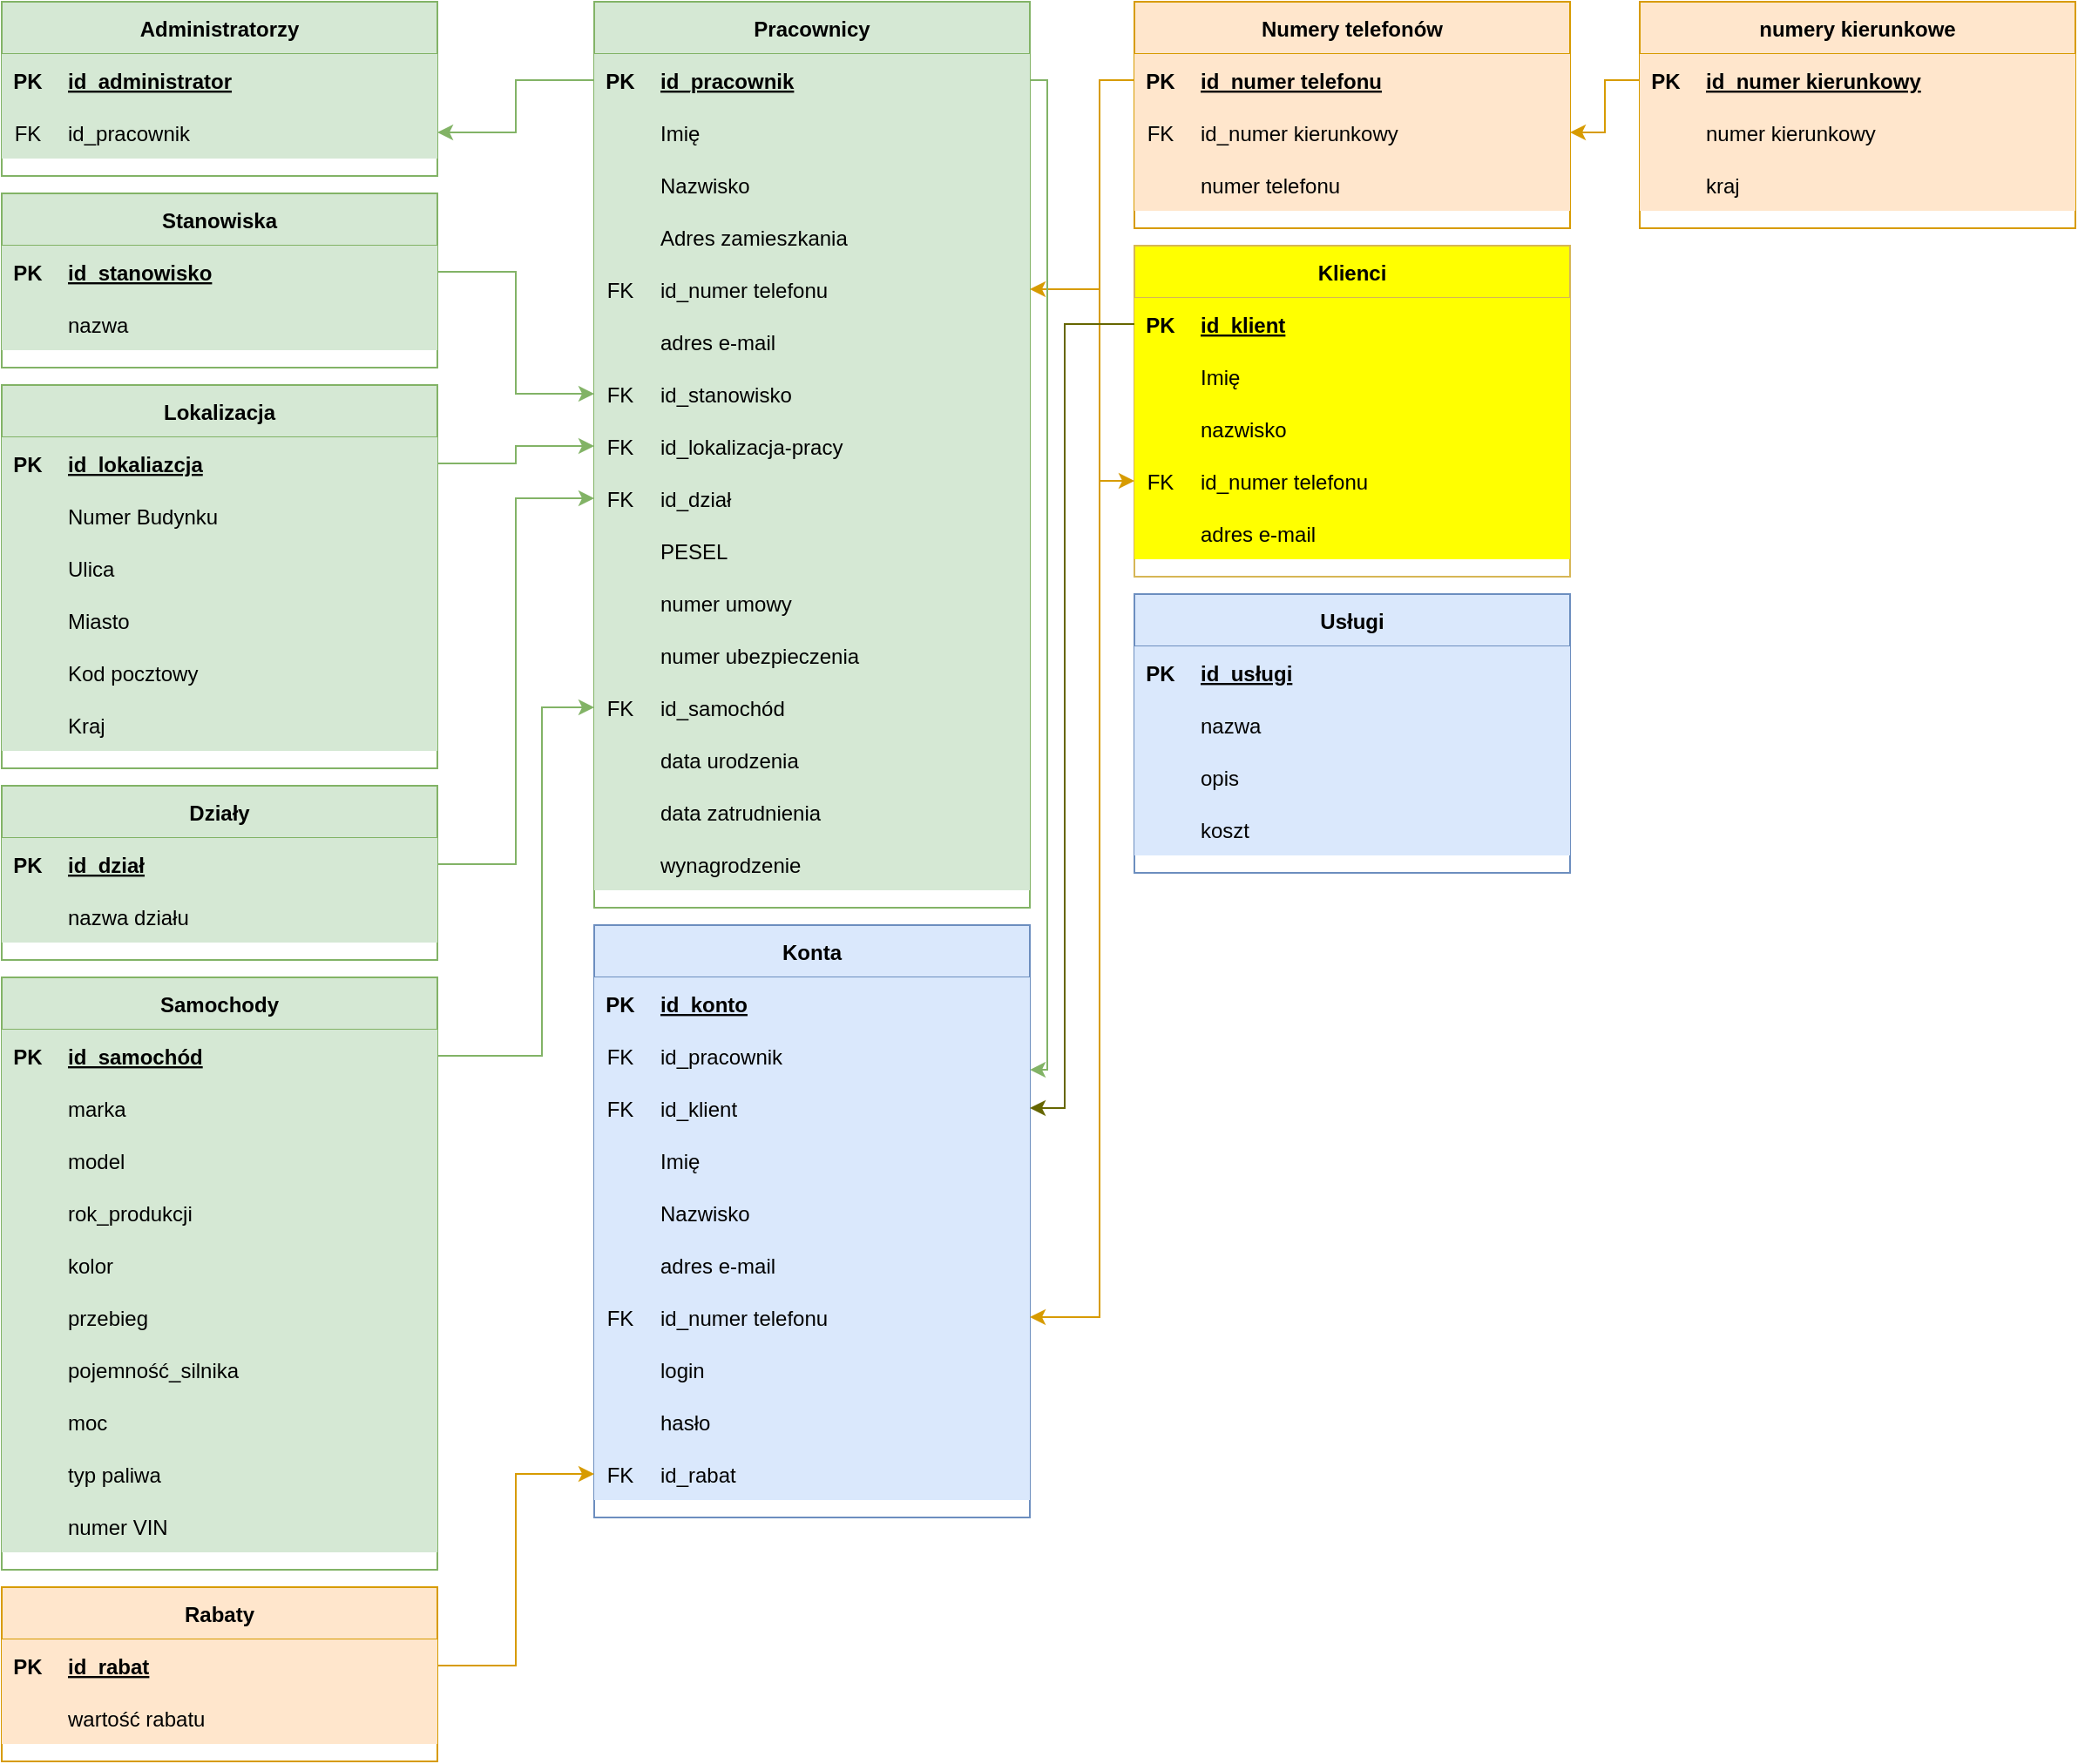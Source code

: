 <mxfile version="24.7.16">
  <diagram id="R2lEEEUBdFMjLlhIrx00" name="Page-1">
    <mxGraphModel dx="2194" dy="1188" grid="1" gridSize="10" guides="1" tooltips="1" connect="1" arrows="1" fold="1" page="1" pageScale="1" pageWidth="850" pageHeight="1100" math="0" shadow="0" extFonts="Permanent Marker^https://fonts.googleapis.com/css?family=Permanent+Marker">
      <root>
        <mxCell id="0" />
        <mxCell id="1" parent="0" />
        <mxCell id="C-vyLk0tnHw3VtMMgP7b-23" value="Administratorzy" style="shape=table;startSize=30;container=1;collapsible=1;childLayout=tableLayout;fixedRows=1;rowLines=0;fontStyle=1;align=center;resizeLast=1;fillColor=#d5e8d4;strokeColor=#82b366;" parent="1" vertex="1">
          <mxGeometry x="10" y="20" width="250" height="100" as="geometry" />
        </mxCell>
        <mxCell id="C-vyLk0tnHw3VtMMgP7b-24" value="" style="shape=partialRectangle;collapsible=0;dropTarget=0;pointerEvents=0;fillColor=#d5e8d4;points=[[0,0.5],[1,0.5]];portConstraint=eastwest;top=0;left=0;right=0;bottom=1;strokeColor=#82b366;" parent="C-vyLk0tnHw3VtMMgP7b-23" vertex="1">
          <mxGeometry y="30" width="250" height="30" as="geometry" />
        </mxCell>
        <mxCell id="C-vyLk0tnHw3VtMMgP7b-25" value="PK" style="shape=partialRectangle;overflow=hidden;connectable=0;fillColor=#d5e8d4;top=0;left=0;bottom=0;right=0;fontStyle=1;strokeColor=#82b366;" parent="C-vyLk0tnHw3VtMMgP7b-24" vertex="1">
          <mxGeometry width="30" height="30" as="geometry">
            <mxRectangle width="30" height="30" as="alternateBounds" />
          </mxGeometry>
        </mxCell>
        <mxCell id="C-vyLk0tnHw3VtMMgP7b-26" value="id_administrator" style="shape=partialRectangle;overflow=hidden;connectable=0;fillColor=#d5e8d4;top=0;left=0;bottom=0;right=0;align=left;spacingLeft=6;fontStyle=5;strokeColor=#82b366;" parent="C-vyLk0tnHw3VtMMgP7b-24" vertex="1">
          <mxGeometry x="30" width="220" height="30" as="geometry">
            <mxRectangle width="220" height="30" as="alternateBounds" />
          </mxGeometry>
        </mxCell>
        <mxCell id="C-vyLk0tnHw3VtMMgP7b-27" value="" style="shape=partialRectangle;collapsible=0;dropTarget=0;pointerEvents=0;fillColor=#d5e8d4;points=[[0,0.5],[1,0.5]];portConstraint=eastwest;top=0;left=0;right=0;bottom=0;strokeColor=#82b366;" parent="C-vyLk0tnHw3VtMMgP7b-23" vertex="1">
          <mxGeometry y="60" width="250" height="30" as="geometry" />
        </mxCell>
        <mxCell id="C-vyLk0tnHw3VtMMgP7b-28" value="FK" style="shape=partialRectangle;overflow=hidden;connectable=0;fillColor=#d5e8d4;top=0;left=0;bottom=0;right=0;strokeColor=#82b366;" parent="C-vyLk0tnHw3VtMMgP7b-27" vertex="1">
          <mxGeometry width="30" height="30" as="geometry">
            <mxRectangle width="30" height="30" as="alternateBounds" />
          </mxGeometry>
        </mxCell>
        <mxCell id="C-vyLk0tnHw3VtMMgP7b-29" value="id_pracownik" style="shape=partialRectangle;overflow=hidden;connectable=0;fillColor=#d5e8d4;top=0;left=0;bottom=0;right=0;align=left;spacingLeft=6;strokeColor=#82b366;" parent="C-vyLk0tnHw3VtMMgP7b-27" vertex="1">
          <mxGeometry x="30" width="220" height="30" as="geometry">
            <mxRectangle width="220" height="30" as="alternateBounds" />
          </mxGeometry>
        </mxCell>
        <mxCell id="Ke3Zf-WkF-uCMZBBV6F5-1" value="Pracownicy" style="shape=table;startSize=30;container=1;collapsible=1;childLayout=tableLayout;fixedRows=1;rowLines=0;fontStyle=1;align=center;resizeLast=1;fillColor=#d5e8d4;strokeColor=#82b366;" parent="1" vertex="1">
          <mxGeometry x="350" y="20" width="250" height="520" as="geometry" />
        </mxCell>
        <mxCell id="Ke3Zf-WkF-uCMZBBV6F5-2" value="" style="shape=partialRectangle;collapsible=0;dropTarget=0;pointerEvents=0;fillColor=#d5e8d4;points=[[0,0.5],[1,0.5]];portConstraint=eastwest;top=0;left=0;right=0;bottom=1;strokeColor=#82b366;" parent="Ke3Zf-WkF-uCMZBBV6F5-1" vertex="1">
          <mxGeometry y="30" width="250" height="30" as="geometry" />
        </mxCell>
        <mxCell id="Ke3Zf-WkF-uCMZBBV6F5-3" value="PK" style="shape=partialRectangle;overflow=hidden;connectable=0;fillColor=#d5e8d4;top=0;left=0;bottom=0;right=0;fontStyle=1;strokeColor=#82b366;" parent="Ke3Zf-WkF-uCMZBBV6F5-2" vertex="1">
          <mxGeometry width="30" height="30" as="geometry">
            <mxRectangle width="30" height="30" as="alternateBounds" />
          </mxGeometry>
        </mxCell>
        <mxCell id="Ke3Zf-WkF-uCMZBBV6F5-4" value="id_pracownik" style="shape=partialRectangle;overflow=hidden;connectable=0;fillColor=#d5e8d4;top=0;left=0;bottom=0;right=0;align=left;spacingLeft=6;fontStyle=5;strokeColor=#82b366;" parent="Ke3Zf-WkF-uCMZBBV6F5-2" vertex="1">
          <mxGeometry x="30" width="220" height="30" as="geometry">
            <mxRectangle width="220" height="30" as="alternateBounds" />
          </mxGeometry>
        </mxCell>
        <mxCell id="Ke3Zf-WkF-uCMZBBV6F5-5" value="" style="shape=partialRectangle;collapsible=0;dropTarget=0;pointerEvents=0;fillColor=#d5e8d4;points=[[0,0.5],[1,0.5]];portConstraint=eastwest;top=0;left=0;right=0;bottom=0;strokeColor=#82b366;" parent="Ke3Zf-WkF-uCMZBBV6F5-1" vertex="1">
          <mxGeometry y="60" width="250" height="30" as="geometry" />
        </mxCell>
        <mxCell id="Ke3Zf-WkF-uCMZBBV6F5-6" value="" style="shape=partialRectangle;overflow=hidden;connectable=0;fillColor=#d5e8d4;top=0;left=0;bottom=0;right=0;strokeColor=#82b366;" parent="Ke3Zf-WkF-uCMZBBV6F5-5" vertex="1">
          <mxGeometry width="30" height="30" as="geometry">
            <mxRectangle width="30" height="30" as="alternateBounds" />
          </mxGeometry>
        </mxCell>
        <mxCell id="Ke3Zf-WkF-uCMZBBV6F5-7" value="Imię" style="shape=partialRectangle;overflow=hidden;connectable=0;fillColor=#d5e8d4;top=0;left=0;bottom=0;right=0;align=left;spacingLeft=6;strokeColor=#82b366;" parent="Ke3Zf-WkF-uCMZBBV6F5-5" vertex="1">
          <mxGeometry x="30" width="220" height="30" as="geometry">
            <mxRectangle width="220" height="30" as="alternateBounds" />
          </mxGeometry>
        </mxCell>
        <mxCell id="Ke3Zf-WkF-uCMZBBV6F5-8" style="shape=partialRectangle;collapsible=0;dropTarget=0;pointerEvents=0;fillColor=#d5e8d4;points=[[0,0.5],[1,0.5]];portConstraint=eastwest;top=0;left=0;right=0;bottom=0;strokeColor=#82b366;" parent="Ke3Zf-WkF-uCMZBBV6F5-1" vertex="1">
          <mxGeometry y="90" width="250" height="30" as="geometry" />
        </mxCell>
        <mxCell id="Ke3Zf-WkF-uCMZBBV6F5-9" style="shape=partialRectangle;overflow=hidden;connectable=0;fillColor=#d5e8d4;top=0;left=0;bottom=0;right=0;strokeColor=#82b366;" parent="Ke3Zf-WkF-uCMZBBV6F5-8" vertex="1">
          <mxGeometry width="30" height="30" as="geometry">
            <mxRectangle width="30" height="30" as="alternateBounds" />
          </mxGeometry>
        </mxCell>
        <mxCell id="Ke3Zf-WkF-uCMZBBV6F5-10" value="Nazwisko" style="shape=partialRectangle;overflow=hidden;connectable=0;fillColor=#d5e8d4;top=0;left=0;bottom=0;right=0;align=left;spacingLeft=6;strokeColor=#82b366;" parent="Ke3Zf-WkF-uCMZBBV6F5-8" vertex="1">
          <mxGeometry x="30" width="220" height="30" as="geometry">
            <mxRectangle width="220" height="30" as="alternateBounds" />
          </mxGeometry>
        </mxCell>
        <mxCell id="Ke3Zf-WkF-uCMZBBV6F5-11" style="shape=partialRectangle;collapsible=0;dropTarget=0;pointerEvents=0;fillColor=#d5e8d4;points=[[0,0.5],[1,0.5]];portConstraint=eastwest;top=0;left=0;right=0;bottom=0;strokeColor=#82b366;" parent="Ke3Zf-WkF-uCMZBBV6F5-1" vertex="1">
          <mxGeometry y="120" width="250" height="30" as="geometry" />
        </mxCell>
        <mxCell id="Ke3Zf-WkF-uCMZBBV6F5-12" style="shape=partialRectangle;overflow=hidden;connectable=0;fillColor=#d5e8d4;top=0;left=0;bottom=0;right=0;strokeColor=#82b366;" parent="Ke3Zf-WkF-uCMZBBV6F5-11" vertex="1">
          <mxGeometry width="30" height="30" as="geometry">
            <mxRectangle width="30" height="30" as="alternateBounds" />
          </mxGeometry>
        </mxCell>
        <mxCell id="Ke3Zf-WkF-uCMZBBV6F5-13" value="Adres zamieszkania" style="shape=partialRectangle;overflow=hidden;connectable=0;fillColor=#d5e8d4;top=0;left=0;bottom=0;right=0;align=left;spacingLeft=6;strokeColor=#82b366;" parent="Ke3Zf-WkF-uCMZBBV6F5-11" vertex="1">
          <mxGeometry x="30" width="220" height="30" as="geometry">
            <mxRectangle width="220" height="30" as="alternateBounds" />
          </mxGeometry>
        </mxCell>
        <mxCell id="Ke3Zf-WkF-uCMZBBV6F5-14" style="shape=partialRectangle;collapsible=0;dropTarget=0;pointerEvents=0;fillColor=#d5e8d4;points=[[0,0.5],[1,0.5]];portConstraint=eastwest;top=0;left=0;right=0;bottom=0;strokeColor=#82b366;" parent="Ke3Zf-WkF-uCMZBBV6F5-1" vertex="1">
          <mxGeometry y="150" width="250" height="30" as="geometry" />
        </mxCell>
        <mxCell id="Ke3Zf-WkF-uCMZBBV6F5-15" value="FK" style="shape=partialRectangle;overflow=hidden;connectable=0;fillColor=#d5e8d4;top=0;left=0;bottom=0;right=0;strokeColor=#82b366;" parent="Ke3Zf-WkF-uCMZBBV6F5-14" vertex="1">
          <mxGeometry width="30" height="30" as="geometry">
            <mxRectangle width="30" height="30" as="alternateBounds" />
          </mxGeometry>
        </mxCell>
        <mxCell id="Ke3Zf-WkF-uCMZBBV6F5-16" value="id_numer telefonu" style="shape=partialRectangle;overflow=hidden;connectable=0;fillColor=#d5e8d4;top=0;left=0;bottom=0;right=0;align=left;spacingLeft=6;strokeColor=#82b366;" parent="Ke3Zf-WkF-uCMZBBV6F5-14" vertex="1">
          <mxGeometry x="30" width="220" height="30" as="geometry">
            <mxRectangle width="220" height="30" as="alternateBounds" />
          </mxGeometry>
        </mxCell>
        <mxCell id="Ke3Zf-WkF-uCMZBBV6F5-17" style="shape=partialRectangle;collapsible=0;dropTarget=0;pointerEvents=0;fillColor=#d5e8d4;points=[[0,0.5],[1,0.5]];portConstraint=eastwest;top=0;left=0;right=0;bottom=0;strokeColor=#82b366;" parent="Ke3Zf-WkF-uCMZBBV6F5-1" vertex="1">
          <mxGeometry y="180" width="250" height="30" as="geometry" />
        </mxCell>
        <mxCell id="Ke3Zf-WkF-uCMZBBV6F5-18" style="shape=partialRectangle;overflow=hidden;connectable=0;fillColor=#d5e8d4;top=0;left=0;bottom=0;right=0;strokeColor=#82b366;" parent="Ke3Zf-WkF-uCMZBBV6F5-17" vertex="1">
          <mxGeometry width="30" height="30" as="geometry">
            <mxRectangle width="30" height="30" as="alternateBounds" />
          </mxGeometry>
        </mxCell>
        <mxCell id="Ke3Zf-WkF-uCMZBBV6F5-19" value="adres e-mail" style="shape=partialRectangle;overflow=hidden;connectable=0;fillColor=#d5e8d4;top=0;left=0;bottom=0;right=0;align=left;spacingLeft=6;strokeColor=#82b366;" parent="Ke3Zf-WkF-uCMZBBV6F5-17" vertex="1">
          <mxGeometry x="30" width="220" height="30" as="geometry">
            <mxRectangle width="220" height="30" as="alternateBounds" />
          </mxGeometry>
        </mxCell>
        <mxCell id="Ke3Zf-WkF-uCMZBBV6F5-20" style="shape=partialRectangle;collapsible=0;dropTarget=0;pointerEvents=0;fillColor=#d5e8d4;points=[[0,0.5],[1,0.5]];portConstraint=eastwest;top=0;left=0;right=0;bottom=0;strokeColor=#82b366;" parent="Ke3Zf-WkF-uCMZBBV6F5-1" vertex="1">
          <mxGeometry y="210" width="250" height="30" as="geometry" />
        </mxCell>
        <mxCell id="Ke3Zf-WkF-uCMZBBV6F5-21" value="FK" style="shape=partialRectangle;overflow=hidden;connectable=0;fillColor=#d5e8d4;top=0;left=0;bottom=0;right=0;strokeColor=#82b366;" parent="Ke3Zf-WkF-uCMZBBV6F5-20" vertex="1">
          <mxGeometry width="30" height="30" as="geometry">
            <mxRectangle width="30" height="30" as="alternateBounds" />
          </mxGeometry>
        </mxCell>
        <mxCell id="Ke3Zf-WkF-uCMZBBV6F5-22" value="id_stanowisko" style="shape=partialRectangle;overflow=hidden;connectable=0;fillColor=#d5e8d4;top=0;left=0;bottom=0;right=0;align=left;spacingLeft=6;strokeColor=#82b366;" parent="Ke3Zf-WkF-uCMZBBV6F5-20" vertex="1">
          <mxGeometry x="30" width="220" height="30" as="geometry">
            <mxRectangle width="220" height="30" as="alternateBounds" />
          </mxGeometry>
        </mxCell>
        <mxCell id="Ke3Zf-WkF-uCMZBBV6F5-24" style="shape=partialRectangle;collapsible=0;dropTarget=0;pointerEvents=0;fillColor=#d5e8d4;points=[[0,0.5],[1,0.5]];portConstraint=eastwest;top=0;left=0;right=0;bottom=0;strokeColor=#82b366;" parent="Ke3Zf-WkF-uCMZBBV6F5-1" vertex="1">
          <mxGeometry y="240" width="250" height="30" as="geometry" />
        </mxCell>
        <mxCell id="Ke3Zf-WkF-uCMZBBV6F5-25" value="FK" style="shape=partialRectangle;overflow=hidden;connectable=0;fillColor=#d5e8d4;top=0;left=0;bottom=0;right=0;strokeColor=#82b366;" parent="Ke3Zf-WkF-uCMZBBV6F5-24" vertex="1">
          <mxGeometry width="30" height="30" as="geometry">
            <mxRectangle width="30" height="30" as="alternateBounds" />
          </mxGeometry>
        </mxCell>
        <mxCell id="Ke3Zf-WkF-uCMZBBV6F5-26" value="id_lokalizacja-pracy" style="shape=partialRectangle;overflow=hidden;connectable=0;fillColor=#d5e8d4;top=0;left=0;bottom=0;right=0;align=left;spacingLeft=6;strokeColor=#82b366;" parent="Ke3Zf-WkF-uCMZBBV6F5-24" vertex="1">
          <mxGeometry x="30" width="220" height="30" as="geometry">
            <mxRectangle width="220" height="30" as="alternateBounds" />
          </mxGeometry>
        </mxCell>
        <mxCell id="Ke3Zf-WkF-uCMZBBV6F5-27" style="shape=partialRectangle;collapsible=0;dropTarget=0;pointerEvents=0;fillColor=#d5e8d4;points=[[0,0.5],[1,0.5]];portConstraint=eastwest;top=0;left=0;right=0;bottom=0;strokeColor=#82b366;" parent="Ke3Zf-WkF-uCMZBBV6F5-1" vertex="1">
          <mxGeometry y="270" width="250" height="30" as="geometry" />
        </mxCell>
        <mxCell id="Ke3Zf-WkF-uCMZBBV6F5-28" value="FK" style="shape=partialRectangle;overflow=hidden;connectable=0;fillColor=#d5e8d4;top=0;left=0;bottom=0;right=0;strokeColor=#82b366;" parent="Ke3Zf-WkF-uCMZBBV6F5-27" vertex="1">
          <mxGeometry width="30" height="30" as="geometry">
            <mxRectangle width="30" height="30" as="alternateBounds" />
          </mxGeometry>
        </mxCell>
        <mxCell id="Ke3Zf-WkF-uCMZBBV6F5-29" value="id_dział" style="shape=partialRectangle;overflow=hidden;connectable=0;fillColor=#d5e8d4;top=0;left=0;bottom=0;right=0;align=left;spacingLeft=6;strokeColor=#82b366;" parent="Ke3Zf-WkF-uCMZBBV6F5-27" vertex="1">
          <mxGeometry x="30" width="220" height="30" as="geometry">
            <mxRectangle width="220" height="30" as="alternateBounds" />
          </mxGeometry>
        </mxCell>
        <mxCell id="Ke3Zf-WkF-uCMZBBV6F5-30" style="shape=partialRectangle;collapsible=0;dropTarget=0;pointerEvents=0;fillColor=#d5e8d4;points=[[0,0.5],[1,0.5]];portConstraint=eastwest;top=0;left=0;right=0;bottom=0;strokeColor=#82b366;" parent="Ke3Zf-WkF-uCMZBBV6F5-1" vertex="1">
          <mxGeometry y="300" width="250" height="30" as="geometry" />
        </mxCell>
        <mxCell id="Ke3Zf-WkF-uCMZBBV6F5-31" style="shape=partialRectangle;overflow=hidden;connectable=0;fillColor=#d5e8d4;top=0;left=0;bottom=0;right=0;strokeColor=#82b366;" parent="Ke3Zf-WkF-uCMZBBV6F5-30" vertex="1">
          <mxGeometry width="30" height="30" as="geometry">
            <mxRectangle width="30" height="30" as="alternateBounds" />
          </mxGeometry>
        </mxCell>
        <mxCell id="Ke3Zf-WkF-uCMZBBV6F5-32" value="PESEL" style="shape=partialRectangle;overflow=hidden;connectable=0;fillColor=#d5e8d4;top=0;left=0;bottom=0;right=0;align=left;spacingLeft=6;strokeColor=#82b366;" parent="Ke3Zf-WkF-uCMZBBV6F5-30" vertex="1">
          <mxGeometry x="30" width="220" height="30" as="geometry">
            <mxRectangle width="220" height="30" as="alternateBounds" />
          </mxGeometry>
        </mxCell>
        <mxCell id="Ke3Zf-WkF-uCMZBBV6F5-33" style="shape=partialRectangle;collapsible=0;dropTarget=0;pointerEvents=0;fillColor=#d5e8d4;points=[[0,0.5],[1,0.5]];portConstraint=eastwest;top=0;left=0;right=0;bottom=0;strokeColor=#82b366;" parent="Ke3Zf-WkF-uCMZBBV6F5-1" vertex="1">
          <mxGeometry y="330" width="250" height="30" as="geometry" />
        </mxCell>
        <mxCell id="Ke3Zf-WkF-uCMZBBV6F5-34" style="shape=partialRectangle;overflow=hidden;connectable=0;fillColor=#d5e8d4;top=0;left=0;bottom=0;right=0;strokeColor=#82b366;" parent="Ke3Zf-WkF-uCMZBBV6F5-33" vertex="1">
          <mxGeometry width="30" height="30" as="geometry">
            <mxRectangle width="30" height="30" as="alternateBounds" />
          </mxGeometry>
        </mxCell>
        <mxCell id="Ke3Zf-WkF-uCMZBBV6F5-35" value="numer umowy" style="shape=partialRectangle;overflow=hidden;connectable=0;fillColor=#d5e8d4;top=0;left=0;bottom=0;right=0;align=left;spacingLeft=6;strokeColor=#82b366;" parent="Ke3Zf-WkF-uCMZBBV6F5-33" vertex="1">
          <mxGeometry x="30" width="220" height="30" as="geometry">
            <mxRectangle width="220" height="30" as="alternateBounds" />
          </mxGeometry>
        </mxCell>
        <mxCell id="Ke3Zf-WkF-uCMZBBV6F5-36" style="shape=partialRectangle;collapsible=0;dropTarget=0;pointerEvents=0;fillColor=#d5e8d4;points=[[0,0.5],[1,0.5]];portConstraint=eastwest;top=0;left=0;right=0;bottom=0;strokeColor=#82b366;" parent="Ke3Zf-WkF-uCMZBBV6F5-1" vertex="1">
          <mxGeometry y="360" width="250" height="30" as="geometry" />
        </mxCell>
        <mxCell id="Ke3Zf-WkF-uCMZBBV6F5-37" style="shape=partialRectangle;overflow=hidden;connectable=0;fillColor=#d5e8d4;top=0;left=0;bottom=0;right=0;strokeColor=#82b366;" parent="Ke3Zf-WkF-uCMZBBV6F5-36" vertex="1">
          <mxGeometry width="30" height="30" as="geometry">
            <mxRectangle width="30" height="30" as="alternateBounds" />
          </mxGeometry>
        </mxCell>
        <mxCell id="Ke3Zf-WkF-uCMZBBV6F5-38" value="numer ubezpieczenia" style="shape=partialRectangle;overflow=hidden;connectable=0;fillColor=#d5e8d4;top=0;left=0;bottom=0;right=0;align=left;spacingLeft=6;strokeColor=#82b366;" parent="Ke3Zf-WkF-uCMZBBV6F5-36" vertex="1">
          <mxGeometry x="30" width="220" height="30" as="geometry">
            <mxRectangle width="220" height="30" as="alternateBounds" />
          </mxGeometry>
        </mxCell>
        <mxCell id="Ke3Zf-WkF-uCMZBBV6F5-45" style="shape=partialRectangle;collapsible=0;dropTarget=0;pointerEvents=0;fillColor=#d5e8d4;points=[[0,0.5],[1,0.5]];portConstraint=eastwest;top=0;left=0;right=0;bottom=0;strokeColor=#82b366;" parent="Ke3Zf-WkF-uCMZBBV6F5-1" vertex="1">
          <mxGeometry y="390" width="250" height="30" as="geometry" />
        </mxCell>
        <mxCell id="Ke3Zf-WkF-uCMZBBV6F5-46" value="FK" style="shape=partialRectangle;overflow=hidden;connectable=0;fillColor=#d5e8d4;top=0;left=0;bottom=0;right=0;strokeColor=#82b366;" parent="Ke3Zf-WkF-uCMZBBV6F5-45" vertex="1">
          <mxGeometry width="30" height="30" as="geometry">
            <mxRectangle width="30" height="30" as="alternateBounds" />
          </mxGeometry>
        </mxCell>
        <mxCell id="Ke3Zf-WkF-uCMZBBV6F5-47" value="id_samochód" style="shape=partialRectangle;overflow=hidden;connectable=0;fillColor=#d5e8d4;top=0;left=0;bottom=0;right=0;align=left;spacingLeft=6;strokeColor=#82b366;" parent="Ke3Zf-WkF-uCMZBBV6F5-45" vertex="1">
          <mxGeometry x="30" width="220" height="30" as="geometry">
            <mxRectangle width="220" height="30" as="alternateBounds" />
          </mxGeometry>
        </mxCell>
        <mxCell id="Ke3Zf-WkF-uCMZBBV6F5-42" style="shape=partialRectangle;collapsible=0;dropTarget=0;pointerEvents=0;fillColor=#d5e8d4;points=[[0,0.5],[1,0.5]];portConstraint=eastwest;top=0;left=0;right=0;bottom=0;strokeColor=#82b366;" parent="Ke3Zf-WkF-uCMZBBV6F5-1" vertex="1">
          <mxGeometry y="420" width="250" height="30" as="geometry" />
        </mxCell>
        <mxCell id="Ke3Zf-WkF-uCMZBBV6F5-43" style="shape=partialRectangle;overflow=hidden;connectable=0;fillColor=#d5e8d4;top=0;left=0;bottom=0;right=0;strokeColor=#82b366;" parent="Ke3Zf-WkF-uCMZBBV6F5-42" vertex="1">
          <mxGeometry width="30" height="30" as="geometry">
            <mxRectangle width="30" height="30" as="alternateBounds" />
          </mxGeometry>
        </mxCell>
        <mxCell id="Ke3Zf-WkF-uCMZBBV6F5-44" value="data urodzenia" style="shape=partialRectangle;overflow=hidden;connectable=0;fillColor=#d5e8d4;top=0;left=0;bottom=0;right=0;align=left;spacingLeft=6;strokeColor=#82b366;" parent="Ke3Zf-WkF-uCMZBBV6F5-42" vertex="1">
          <mxGeometry x="30" width="220" height="30" as="geometry">
            <mxRectangle width="220" height="30" as="alternateBounds" />
          </mxGeometry>
        </mxCell>
        <mxCell id="Ke3Zf-WkF-uCMZBBV6F5-39" style="shape=partialRectangle;collapsible=0;dropTarget=0;pointerEvents=0;fillColor=#d5e8d4;points=[[0,0.5],[1,0.5]];portConstraint=eastwest;top=0;left=0;right=0;bottom=0;strokeColor=#82b366;" parent="Ke3Zf-WkF-uCMZBBV6F5-1" vertex="1">
          <mxGeometry y="450" width="250" height="30" as="geometry" />
        </mxCell>
        <mxCell id="Ke3Zf-WkF-uCMZBBV6F5-40" style="shape=partialRectangle;overflow=hidden;connectable=0;fillColor=#d5e8d4;top=0;left=0;bottom=0;right=0;strokeColor=#82b366;" parent="Ke3Zf-WkF-uCMZBBV6F5-39" vertex="1">
          <mxGeometry width="30" height="30" as="geometry">
            <mxRectangle width="30" height="30" as="alternateBounds" />
          </mxGeometry>
        </mxCell>
        <mxCell id="Ke3Zf-WkF-uCMZBBV6F5-41" value="data zatrudnienia" style="shape=partialRectangle;overflow=hidden;connectable=0;fillColor=#d5e8d4;top=0;left=0;bottom=0;right=0;align=left;spacingLeft=6;strokeColor=#82b366;" parent="Ke3Zf-WkF-uCMZBBV6F5-39" vertex="1">
          <mxGeometry x="30" width="220" height="30" as="geometry">
            <mxRectangle width="220" height="30" as="alternateBounds" />
          </mxGeometry>
        </mxCell>
        <mxCell id="Ke3Zf-WkF-uCMZBBV6F5-60" style="shape=partialRectangle;collapsible=0;dropTarget=0;pointerEvents=0;fillColor=#d5e8d4;points=[[0,0.5],[1,0.5]];portConstraint=eastwest;top=0;left=0;right=0;bottom=0;strokeColor=#82b366;" parent="Ke3Zf-WkF-uCMZBBV6F5-1" vertex="1">
          <mxGeometry y="480" width="250" height="30" as="geometry" />
        </mxCell>
        <mxCell id="Ke3Zf-WkF-uCMZBBV6F5-61" style="shape=partialRectangle;overflow=hidden;connectable=0;fillColor=#d5e8d4;top=0;left=0;bottom=0;right=0;strokeColor=#82b366;" parent="Ke3Zf-WkF-uCMZBBV6F5-60" vertex="1">
          <mxGeometry width="30" height="30" as="geometry">
            <mxRectangle width="30" height="30" as="alternateBounds" />
          </mxGeometry>
        </mxCell>
        <mxCell id="Ke3Zf-WkF-uCMZBBV6F5-62" value="wynagrodzenie" style="shape=partialRectangle;overflow=hidden;connectable=0;fillColor=#d5e8d4;top=0;left=0;bottom=0;right=0;align=left;spacingLeft=6;strokeColor=#82b366;" parent="Ke3Zf-WkF-uCMZBBV6F5-60" vertex="1">
          <mxGeometry x="30" width="220" height="30" as="geometry">
            <mxRectangle width="220" height="30" as="alternateBounds" />
          </mxGeometry>
        </mxCell>
        <mxCell id="Ke3Zf-WkF-uCMZBBV6F5-23" style="edgeStyle=orthogonalEdgeStyle;rounded=0;orthogonalLoop=1;jettySize=auto;html=1;entryX=1;entryY=0.5;entryDx=0;entryDy=0;fillColor=#d5e8d4;strokeColor=#82b366;" parent="1" source="Ke3Zf-WkF-uCMZBBV6F5-2" target="C-vyLk0tnHw3VtMMgP7b-27" edge="1">
          <mxGeometry relative="1" as="geometry" />
        </mxCell>
        <mxCell id="Ke3Zf-WkF-uCMZBBV6F5-48" value="Stanowiska" style="shape=table;startSize=30;container=1;collapsible=1;childLayout=tableLayout;fixedRows=1;rowLines=0;fontStyle=1;align=center;resizeLast=1;fillColor=#d5e8d4;strokeColor=#82b366;" parent="1" vertex="1">
          <mxGeometry x="10" y="130" width="250" height="100" as="geometry" />
        </mxCell>
        <mxCell id="Ke3Zf-WkF-uCMZBBV6F5-49" value="" style="shape=partialRectangle;collapsible=0;dropTarget=0;pointerEvents=0;fillColor=#d5e8d4;points=[[0,0.5],[1,0.5]];portConstraint=eastwest;top=0;left=0;right=0;bottom=1;strokeColor=#82b366;" parent="Ke3Zf-WkF-uCMZBBV6F5-48" vertex="1">
          <mxGeometry y="30" width="250" height="30" as="geometry" />
        </mxCell>
        <mxCell id="Ke3Zf-WkF-uCMZBBV6F5-50" value="PK" style="shape=partialRectangle;overflow=hidden;connectable=0;fillColor=#d5e8d4;top=0;left=0;bottom=0;right=0;fontStyle=1;strokeColor=#82b366;" parent="Ke3Zf-WkF-uCMZBBV6F5-49" vertex="1">
          <mxGeometry width="30" height="30" as="geometry">
            <mxRectangle width="30" height="30" as="alternateBounds" />
          </mxGeometry>
        </mxCell>
        <mxCell id="Ke3Zf-WkF-uCMZBBV6F5-51" value="id_stanowisko" style="shape=partialRectangle;overflow=hidden;connectable=0;fillColor=#d5e8d4;top=0;left=0;bottom=0;right=0;align=left;spacingLeft=6;fontStyle=5;strokeColor=#82b366;" parent="Ke3Zf-WkF-uCMZBBV6F5-49" vertex="1">
          <mxGeometry x="30" width="220" height="30" as="geometry">
            <mxRectangle width="220" height="30" as="alternateBounds" />
          </mxGeometry>
        </mxCell>
        <mxCell id="Ke3Zf-WkF-uCMZBBV6F5-52" value="" style="shape=partialRectangle;collapsible=0;dropTarget=0;pointerEvents=0;fillColor=#d5e8d4;points=[[0,0.5],[1,0.5]];portConstraint=eastwest;top=0;left=0;right=0;bottom=0;strokeColor=#82b366;" parent="Ke3Zf-WkF-uCMZBBV6F5-48" vertex="1">
          <mxGeometry y="60" width="250" height="30" as="geometry" />
        </mxCell>
        <mxCell id="Ke3Zf-WkF-uCMZBBV6F5-53" value="" style="shape=partialRectangle;overflow=hidden;connectable=0;fillColor=#d5e8d4;top=0;left=0;bottom=0;right=0;strokeColor=#82b366;" parent="Ke3Zf-WkF-uCMZBBV6F5-52" vertex="1">
          <mxGeometry width="30" height="30" as="geometry">
            <mxRectangle width="30" height="30" as="alternateBounds" />
          </mxGeometry>
        </mxCell>
        <mxCell id="Ke3Zf-WkF-uCMZBBV6F5-54" value="nazwa" style="shape=partialRectangle;overflow=hidden;connectable=0;fillColor=#d5e8d4;top=0;left=0;bottom=0;right=0;align=left;spacingLeft=6;strokeColor=#82b366;" parent="Ke3Zf-WkF-uCMZBBV6F5-52" vertex="1">
          <mxGeometry x="30" width="220" height="30" as="geometry">
            <mxRectangle width="220" height="30" as="alternateBounds" />
          </mxGeometry>
        </mxCell>
        <mxCell id="Ke3Zf-WkF-uCMZBBV6F5-56" style="edgeStyle=orthogonalEdgeStyle;rounded=0;orthogonalLoop=1;jettySize=auto;html=1;fillColor=#d5e8d4;strokeColor=#82b366;" parent="1" source="Ke3Zf-WkF-uCMZBBV6F5-49" target="Ke3Zf-WkF-uCMZBBV6F5-20" edge="1">
          <mxGeometry relative="1" as="geometry" />
        </mxCell>
        <mxCell id="Ke3Zf-WkF-uCMZBBV6F5-63" value="Lokalizacja" style="shape=table;startSize=30;container=1;collapsible=1;childLayout=tableLayout;fixedRows=1;rowLines=0;fontStyle=1;align=center;resizeLast=1;fillColor=#d5e8d4;strokeColor=#82b366;" parent="1" vertex="1">
          <mxGeometry x="10" y="240" width="250" height="220" as="geometry" />
        </mxCell>
        <mxCell id="Ke3Zf-WkF-uCMZBBV6F5-64" value="" style="shape=partialRectangle;collapsible=0;dropTarget=0;pointerEvents=0;fillColor=#d5e8d4;points=[[0,0.5],[1,0.5]];portConstraint=eastwest;top=0;left=0;right=0;bottom=1;strokeColor=#82b366;" parent="Ke3Zf-WkF-uCMZBBV6F5-63" vertex="1">
          <mxGeometry y="30" width="250" height="30" as="geometry" />
        </mxCell>
        <mxCell id="Ke3Zf-WkF-uCMZBBV6F5-65" value="PK" style="shape=partialRectangle;overflow=hidden;connectable=0;fillColor=#d5e8d4;top=0;left=0;bottom=0;right=0;fontStyle=1;strokeColor=#82b366;" parent="Ke3Zf-WkF-uCMZBBV6F5-64" vertex="1">
          <mxGeometry width="30" height="30" as="geometry">
            <mxRectangle width="30" height="30" as="alternateBounds" />
          </mxGeometry>
        </mxCell>
        <mxCell id="Ke3Zf-WkF-uCMZBBV6F5-66" value="id_lokaliazcja" style="shape=partialRectangle;overflow=hidden;connectable=0;fillColor=#d5e8d4;top=0;left=0;bottom=0;right=0;align=left;spacingLeft=6;fontStyle=5;strokeColor=#82b366;" parent="Ke3Zf-WkF-uCMZBBV6F5-64" vertex="1">
          <mxGeometry x="30" width="220" height="30" as="geometry">
            <mxRectangle width="220" height="30" as="alternateBounds" />
          </mxGeometry>
        </mxCell>
        <mxCell id="Ke3Zf-WkF-uCMZBBV6F5-67" value="" style="shape=partialRectangle;collapsible=0;dropTarget=0;pointerEvents=0;fillColor=#d5e8d4;points=[[0,0.5],[1,0.5]];portConstraint=eastwest;top=0;left=0;right=0;bottom=0;strokeColor=#82b366;" parent="Ke3Zf-WkF-uCMZBBV6F5-63" vertex="1">
          <mxGeometry y="60" width="250" height="30" as="geometry" />
        </mxCell>
        <mxCell id="Ke3Zf-WkF-uCMZBBV6F5-68" value="" style="shape=partialRectangle;overflow=hidden;connectable=0;fillColor=#d5e8d4;top=0;left=0;bottom=0;right=0;strokeColor=#82b366;" parent="Ke3Zf-WkF-uCMZBBV6F5-67" vertex="1">
          <mxGeometry width="30" height="30" as="geometry">
            <mxRectangle width="30" height="30" as="alternateBounds" />
          </mxGeometry>
        </mxCell>
        <mxCell id="Ke3Zf-WkF-uCMZBBV6F5-69" value="Numer Budynku" style="shape=partialRectangle;overflow=hidden;connectable=0;fillColor=#d5e8d4;top=0;left=0;bottom=0;right=0;align=left;spacingLeft=6;strokeColor=#82b366;" parent="Ke3Zf-WkF-uCMZBBV6F5-67" vertex="1">
          <mxGeometry x="30" width="220" height="30" as="geometry">
            <mxRectangle width="220" height="30" as="alternateBounds" />
          </mxGeometry>
        </mxCell>
        <mxCell id="Ke3Zf-WkF-uCMZBBV6F5-70" style="shape=partialRectangle;collapsible=0;dropTarget=0;pointerEvents=0;fillColor=#d5e8d4;points=[[0,0.5],[1,0.5]];portConstraint=eastwest;top=0;left=0;right=0;bottom=0;strokeColor=#82b366;" parent="Ke3Zf-WkF-uCMZBBV6F5-63" vertex="1">
          <mxGeometry y="90" width="250" height="30" as="geometry" />
        </mxCell>
        <mxCell id="Ke3Zf-WkF-uCMZBBV6F5-71" style="shape=partialRectangle;overflow=hidden;connectable=0;fillColor=#d5e8d4;top=0;left=0;bottom=0;right=0;strokeColor=#82b366;" parent="Ke3Zf-WkF-uCMZBBV6F5-70" vertex="1">
          <mxGeometry width="30" height="30" as="geometry">
            <mxRectangle width="30" height="30" as="alternateBounds" />
          </mxGeometry>
        </mxCell>
        <mxCell id="Ke3Zf-WkF-uCMZBBV6F5-72" value="Ulica" style="shape=partialRectangle;overflow=hidden;connectable=0;fillColor=#d5e8d4;top=0;left=0;bottom=0;right=0;align=left;spacingLeft=6;strokeColor=#82b366;" parent="Ke3Zf-WkF-uCMZBBV6F5-70" vertex="1">
          <mxGeometry x="30" width="220" height="30" as="geometry">
            <mxRectangle width="220" height="30" as="alternateBounds" />
          </mxGeometry>
        </mxCell>
        <mxCell id="Ke3Zf-WkF-uCMZBBV6F5-73" style="shape=partialRectangle;collapsible=0;dropTarget=0;pointerEvents=0;fillColor=#d5e8d4;points=[[0,0.5],[1,0.5]];portConstraint=eastwest;top=0;left=0;right=0;bottom=0;strokeColor=#82b366;" parent="Ke3Zf-WkF-uCMZBBV6F5-63" vertex="1">
          <mxGeometry y="120" width="250" height="30" as="geometry" />
        </mxCell>
        <mxCell id="Ke3Zf-WkF-uCMZBBV6F5-74" style="shape=partialRectangle;overflow=hidden;connectable=0;fillColor=#d5e8d4;top=0;left=0;bottom=0;right=0;strokeColor=#82b366;" parent="Ke3Zf-WkF-uCMZBBV6F5-73" vertex="1">
          <mxGeometry width="30" height="30" as="geometry">
            <mxRectangle width="30" height="30" as="alternateBounds" />
          </mxGeometry>
        </mxCell>
        <mxCell id="Ke3Zf-WkF-uCMZBBV6F5-75" value="Miasto" style="shape=partialRectangle;overflow=hidden;connectable=0;fillColor=#d5e8d4;top=0;left=0;bottom=0;right=0;align=left;spacingLeft=6;strokeColor=#82b366;" parent="Ke3Zf-WkF-uCMZBBV6F5-73" vertex="1">
          <mxGeometry x="30" width="220" height="30" as="geometry">
            <mxRectangle width="220" height="30" as="alternateBounds" />
          </mxGeometry>
        </mxCell>
        <mxCell id="Ke3Zf-WkF-uCMZBBV6F5-76" style="shape=partialRectangle;collapsible=0;dropTarget=0;pointerEvents=0;fillColor=#d5e8d4;points=[[0,0.5],[1,0.5]];portConstraint=eastwest;top=0;left=0;right=0;bottom=0;strokeColor=#82b366;" parent="Ke3Zf-WkF-uCMZBBV6F5-63" vertex="1">
          <mxGeometry y="150" width="250" height="30" as="geometry" />
        </mxCell>
        <mxCell id="Ke3Zf-WkF-uCMZBBV6F5-77" style="shape=partialRectangle;overflow=hidden;connectable=0;fillColor=#d5e8d4;top=0;left=0;bottom=0;right=0;strokeColor=#82b366;" parent="Ke3Zf-WkF-uCMZBBV6F5-76" vertex="1">
          <mxGeometry width="30" height="30" as="geometry">
            <mxRectangle width="30" height="30" as="alternateBounds" />
          </mxGeometry>
        </mxCell>
        <mxCell id="Ke3Zf-WkF-uCMZBBV6F5-78" value="Kod pocztowy" style="shape=partialRectangle;overflow=hidden;connectable=0;fillColor=#d5e8d4;top=0;left=0;bottom=0;right=0;align=left;spacingLeft=6;strokeColor=#82b366;" parent="Ke3Zf-WkF-uCMZBBV6F5-76" vertex="1">
          <mxGeometry x="30" width="220" height="30" as="geometry">
            <mxRectangle width="220" height="30" as="alternateBounds" />
          </mxGeometry>
        </mxCell>
        <mxCell id="Ke3Zf-WkF-uCMZBBV6F5-79" style="shape=partialRectangle;collapsible=0;dropTarget=0;pointerEvents=0;fillColor=#d5e8d4;points=[[0,0.5],[1,0.5]];portConstraint=eastwest;top=0;left=0;right=0;bottom=0;strokeColor=#82b366;" parent="Ke3Zf-WkF-uCMZBBV6F5-63" vertex="1">
          <mxGeometry y="180" width="250" height="30" as="geometry" />
        </mxCell>
        <mxCell id="Ke3Zf-WkF-uCMZBBV6F5-80" style="shape=partialRectangle;overflow=hidden;connectable=0;fillColor=#d5e8d4;top=0;left=0;bottom=0;right=0;strokeColor=#82b366;" parent="Ke3Zf-WkF-uCMZBBV6F5-79" vertex="1">
          <mxGeometry width="30" height="30" as="geometry">
            <mxRectangle width="30" height="30" as="alternateBounds" />
          </mxGeometry>
        </mxCell>
        <mxCell id="Ke3Zf-WkF-uCMZBBV6F5-81" value="Kraj" style="shape=partialRectangle;overflow=hidden;connectable=0;fillColor=#d5e8d4;top=0;left=0;bottom=0;right=0;align=left;spacingLeft=6;strokeColor=#82b366;" parent="Ke3Zf-WkF-uCMZBBV6F5-79" vertex="1">
          <mxGeometry x="30" width="220" height="30" as="geometry">
            <mxRectangle width="220" height="30" as="alternateBounds" />
          </mxGeometry>
        </mxCell>
        <mxCell id="Ke3Zf-WkF-uCMZBBV6F5-82" style="edgeStyle=orthogonalEdgeStyle;rounded=0;orthogonalLoop=1;jettySize=auto;html=1;exitX=1;exitY=0.5;exitDx=0;exitDy=0;entryX=0;entryY=0.5;entryDx=0;entryDy=0;fillColor=#d5e8d4;strokeColor=#82b366;" parent="1" source="Ke3Zf-WkF-uCMZBBV6F5-64" target="Ke3Zf-WkF-uCMZBBV6F5-24" edge="1">
          <mxGeometry relative="1" as="geometry" />
        </mxCell>
        <mxCell id="Ke3Zf-WkF-uCMZBBV6F5-83" value="Działy" style="shape=table;startSize=30;container=1;collapsible=1;childLayout=tableLayout;fixedRows=1;rowLines=0;fontStyle=1;align=center;resizeLast=1;fillColor=#d5e8d4;strokeColor=#82b366;" parent="1" vertex="1">
          <mxGeometry x="10" y="470" width="250" height="100" as="geometry" />
        </mxCell>
        <mxCell id="Ke3Zf-WkF-uCMZBBV6F5-84" value="" style="shape=partialRectangle;collapsible=0;dropTarget=0;pointerEvents=0;fillColor=#d5e8d4;points=[[0,0.5],[1,0.5]];portConstraint=eastwest;top=0;left=0;right=0;bottom=1;strokeColor=#82b366;" parent="Ke3Zf-WkF-uCMZBBV6F5-83" vertex="1">
          <mxGeometry y="30" width="250" height="30" as="geometry" />
        </mxCell>
        <mxCell id="Ke3Zf-WkF-uCMZBBV6F5-85" value="PK" style="shape=partialRectangle;overflow=hidden;connectable=0;fillColor=#d5e8d4;top=0;left=0;bottom=0;right=0;fontStyle=1;strokeColor=#82b366;" parent="Ke3Zf-WkF-uCMZBBV6F5-84" vertex="1">
          <mxGeometry width="30" height="30" as="geometry">
            <mxRectangle width="30" height="30" as="alternateBounds" />
          </mxGeometry>
        </mxCell>
        <mxCell id="Ke3Zf-WkF-uCMZBBV6F5-86" value="id_dział" style="shape=partialRectangle;overflow=hidden;connectable=0;fillColor=#d5e8d4;top=0;left=0;bottom=0;right=0;align=left;spacingLeft=6;fontStyle=5;strokeColor=#82b366;" parent="Ke3Zf-WkF-uCMZBBV6F5-84" vertex="1">
          <mxGeometry x="30" width="220" height="30" as="geometry">
            <mxRectangle width="220" height="30" as="alternateBounds" />
          </mxGeometry>
        </mxCell>
        <mxCell id="Ke3Zf-WkF-uCMZBBV6F5-90" style="shape=partialRectangle;collapsible=0;dropTarget=0;pointerEvents=0;fillColor=#d5e8d4;points=[[0,0.5],[1,0.5]];portConstraint=eastwest;top=0;left=0;right=0;bottom=0;strokeColor=#82b366;" parent="Ke3Zf-WkF-uCMZBBV6F5-83" vertex="1">
          <mxGeometry y="60" width="250" height="30" as="geometry" />
        </mxCell>
        <mxCell id="Ke3Zf-WkF-uCMZBBV6F5-91" style="shape=partialRectangle;overflow=hidden;connectable=0;fillColor=#d5e8d4;top=0;left=0;bottom=0;right=0;strokeColor=#82b366;" parent="Ke3Zf-WkF-uCMZBBV6F5-90" vertex="1">
          <mxGeometry width="30" height="30" as="geometry">
            <mxRectangle width="30" height="30" as="alternateBounds" />
          </mxGeometry>
        </mxCell>
        <mxCell id="Ke3Zf-WkF-uCMZBBV6F5-92" value="nazwa działu" style="shape=partialRectangle;overflow=hidden;connectable=0;fillColor=#d5e8d4;top=0;left=0;bottom=0;right=0;align=left;spacingLeft=6;strokeColor=#82b366;" parent="Ke3Zf-WkF-uCMZBBV6F5-90" vertex="1">
          <mxGeometry x="30" width="220" height="30" as="geometry">
            <mxRectangle width="220" height="30" as="alternateBounds" />
          </mxGeometry>
        </mxCell>
        <mxCell id="Ke3Zf-WkF-uCMZBBV6F5-102" style="edgeStyle=orthogonalEdgeStyle;rounded=0;orthogonalLoop=1;jettySize=auto;html=1;exitX=1;exitY=0.5;exitDx=0;exitDy=0;entryX=0;entryY=0.5;entryDx=0;entryDy=0;fillColor=#d5e8d4;strokeColor=#82b366;" parent="1" source="Ke3Zf-WkF-uCMZBBV6F5-84" target="Ke3Zf-WkF-uCMZBBV6F5-27" edge="1">
          <mxGeometry relative="1" as="geometry" />
        </mxCell>
        <mxCell id="Ke3Zf-WkF-uCMZBBV6F5-103" value="Samochody" style="shape=table;startSize=30;container=1;collapsible=1;childLayout=tableLayout;fixedRows=1;rowLines=0;fontStyle=1;align=center;resizeLast=1;fillColor=#d5e8d4;strokeColor=#82b366;" parent="1" vertex="1">
          <mxGeometry x="10" y="580" width="250" height="340" as="geometry" />
        </mxCell>
        <mxCell id="Ke3Zf-WkF-uCMZBBV6F5-104" value="" style="shape=partialRectangle;collapsible=0;dropTarget=0;pointerEvents=0;fillColor=#d5e8d4;points=[[0,0.5],[1,0.5]];portConstraint=eastwest;top=0;left=0;right=0;bottom=1;strokeColor=#82b366;" parent="Ke3Zf-WkF-uCMZBBV6F5-103" vertex="1">
          <mxGeometry y="30" width="250" height="30" as="geometry" />
        </mxCell>
        <mxCell id="Ke3Zf-WkF-uCMZBBV6F5-105" value="PK" style="shape=partialRectangle;overflow=hidden;connectable=0;fillColor=#d5e8d4;top=0;left=0;bottom=0;right=0;fontStyle=1;strokeColor=#82b366;" parent="Ke3Zf-WkF-uCMZBBV6F5-104" vertex="1">
          <mxGeometry width="30" height="30" as="geometry">
            <mxRectangle width="30" height="30" as="alternateBounds" />
          </mxGeometry>
        </mxCell>
        <mxCell id="Ke3Zf-WkF-uCMZBBV6F5-106" value="id_samochód" style="shape=partialRectangle;overflow=hidden;connectable=0;fillColor=#d5e8d4;top=0;left=0;bottom=0;right=0;align=left;spacingLeft=6;fontStyle=5;strokeColor=#82b366;" parent="Ke3Zf-WkF-uCMZBBV6F5-104" vertex="1">
          <mxGeometry x="30" width="220" height="30" as="geometry">
            <mxRectangle width="220" height="30" as="alternateBounds" />
          </mxGeometry>
        </mxCell>
        <mxCell id="Ke3Zf-WkF-uCMZBBV6F5-107" style="shape=partialRectangle;collapsible=0;dropTarget=0;pointerEvents=0;fillColor=#d5e8d4;points=[[0,0.5],[1,0.5]];portConstraint=eastwest;top=0;left=0;right=0;bottom=0;strokeColor=#82b366;" parent="Ke3Zf-WkF-uCMZBBV6F5-103" vertex="1">
          <mxGeometry y="60" width="250" height="30" as="geometry" />
        </mxCell>
        <mxCell id="Ke3Zf-WkF-uCMZBBV6F5-108" style="shape=partialRectangle;overflow=hidden;connectable=0;fillColor=#d5e8d4;top=0;left=0;bottom=0;right=0;strokeColor=#82b366;" parent="Ke3Zf-WkF-uCMZBBV6F5-107" vertex="1">
          <mxGeometry width="30" height="30" as="geometry">
            <mxRectangle width="30" height="30" as="alternateBounds" />
          </mxGeometry>
        </mxCell>
        <mxCell id="Ke3Zf-WkF-uCMZBBV6F5-109" value="marka" style="shape=partialRectangle;overflow=hidden;connectable=0;fillColor=#d5e8d4;top=0;left=0;bottom=0;right=0;align=left;spacingLeft=6;strokeColor=#82b366;" parent="Ke3Zf-WkF-uCMZBBV6F5-107" vertex="1">
          <mxGeometry x="30" width="220" height="30" as="geometry">
            <mxRectangle width="220" height="30" as="alternateBounds" />
          </mxGeometry>
        </mxCell>
        <mxCell id="Ke3Zf-WkF-uCMZBBV6F5-110" style="shape=partialRectangle;collapsible=0;dropTarget=0;pointerEvents=0;fillColor=#d5e8d4;points=[[0,0.5],[1,0.5]];portConstraint=eastwest;top=0;left=0;right=0;bottom=0;strokeColor=#82b366;" parent="Ke3Zf-WkF-uCMZBBV6F5-103" vertex="1">
          <mxGeometry y="90" width="250" height="30" as="geometry" />
        </mxCell>
        <mxCell id="Ke3Zf-WkF-uCMZBBV6F5-111" style="shape=partialRectangle;overflow=hidden;connectable=0;fillColor=#d5e8d4;top=0;left=0;bottom=0;right=0;strokeColor=#82b366;" parent="Ke3Zf-WkF-uCMZBBV6F5-110" vertex="1">
          <mxGeometry width="30" height="30" as="geometry">
            <mxRectangle width="30" height="30" as="alternateBounds" />
          </mxGeometry>
        </mxCell>
        <mxCell id="Ke3Zf-WkF-uCMZBBV6F5-112" value="model" style="shape=partialRectangle;overflow=hidden;connectable=0;fillColor=#d5e8d4;top=0;left=0;bottom=0;right=0;align=left;spacingLeft=6;strokeColor=#82b366;" parent="Ke3Zf-WkF-uCMZBBV6F5-110" vertex="1">
          <mxGeometry x="30" width="220" height="30" as="geometry">
            <mxRectangle width="220" height="30" as="alternateBounds" />
          </mxGeometry>
        </mxCell>
        <mxCell id="Ke3Zf-WkF-uCMZBBV6F5-113" style="shape=partialRectangle;collapsible=0;dropTarget=0;pointerEvents=0;fillColor=#d5e8d4;points=[[0,0.5],[1,0.5]];portConstraint=eastwest;top=0;left=0;right=0;bottom=0;strokeColor=#82b366;" parent="Ke3Zf-WkF-uCMZBBV6F5-103" vertex="1">
          <mxGeometry y="120" width="250" height="30" as="geometry" />
        </mxCell>
        <mxCell id="Ke3Zf-WkF-uCMZBBV6F5-114" style="shape=partialRectangle;overflow=hidden;connectable=0;fillColor=#d5e8d4;top=0;left=0;bottom=0;right=0;strokeColor=#82b366;" parent="Ke3Zf-WkF-uCMZBBV6F5-113" vertex="1">
          <mxGeometry width="30" height="30" as="geometry">
            <mxRectangle width="30" height="30" as="alternateBounds" />
          </mxGeometry>
        </mxCell>
        <mxCell id="Ke3Zf-WkF-uCMZBBV6F5-115" value="rok_produkcji" style="shape=partialRectangle;overflow=hidden;connectable=0;fillColor=#d5e8d4;top=0;left=0;bottom=0;right=0;align=left;spacingLeft=6;strokeColor=#82b366;" parent="Ke3Zf-WkF-uCMZBBV6F5-113" vertex="1">
          <mxGeometry x="30" width="220" height="30" as="geometry">
            <mxRectangle width="220" height="30" as="alternateBounds" />
          </mxGeometry>
        </mxCell>
        <mxCell id="Ke3Zf-WkF-uCMZBBV6F5-116" style="shape=partialRectangle;collapsible=0;dropTarget=0;pointerEvents=0;fillColor=#d5e8d4;points=[[0,0.5],[1,0.5]];portConstraint=eastwest;top=0;left=0;right=0;bottom=0;strokeColor=#82b366;" parent="Ke3Zf-WkF-uCMZBBV6F5-103" vertex="1">
          <mxGeometry y="150" width="250" height="30" as="geometry" />
        </mxCell>
        <mxCell id="Ke3Zf-WkF-uCMZBBV6F5-117" style="shape=partialRectangle;overflow=hidden;connectable=0;fillColor=#d5e8d4;top=0;left=0;bottom=0;right=0;strokeColor=#82b366;" parent="Ke3Zf-WkF-uCMZBBV6F5-116" vertex="1">
          <mxGeometry width="30" height="30" as="geometry">
            <mxRectangle width="30" height="30" as="alternateBounds" />
          </mxGeometry>
        </mxCell>
        <mxCell id="Ke3Zf-WkF-uCMZBBV6F5-118" value="kolor" style="shape=partialRectangle;overflow=hidden;connectable=0;fillColor=#d5e8d4;top=0;left=0;bottom=0;right=0;align=left;spacingLeft=6;strokeColor=#82b366;" parent="Ke3Zf-WkF-uCMZBBV6F5-116" vertex="1">
          <mxGeometry x="30" width="220" height="30" as="geometry">
            <mxRectangle width="220" height="30" as="alternateBounds" />
          </mxGeometry>
        </mxCell>
        <mxCell id="Ke3Zf-WkF-uCMZBBV6F5-119" style="shape=partialRectangle;collapsible=0;dropTarget=0;pointerEvents=0;fillColor=#d5e8d4;points=[[0,0.5],[1,0.5]];portConstraint=eastwest;top=0;left=0;right=0;bottom=0;strokeColor=#82b366;" parent="Ke3Zf-WkF-uCMZBBV6F5-103" vertex="1">
          <mxGeometry y="180" width="250" height="30" as="geometry" />
        </mxCell>
        <mxCell id="Ke3Zf-WkF-uCMZBBV6F5-120" style="shape=partialRectangle;overflow=hidden;connectable=0;fillColor=#d5e8d4;top=0;left=0;bottom=0;right=0;strokeColor=#82b366;" parent="Ke3Zf-WkF-uCMZBBV6F5-119" vertex="1">
          <mxGeometry width="30" height="30" as="geometry">
            <mxRectangle width="30" height="30" as="alternateBounds" />
          </mxGeometry>
        </mxCell>
        <mxCell id="Ke3Zf-WkF-uCMZBBV6F5-121" value="przebieg" style="shape=partialRectangle;overflow=hidden;connectable=0;fillColor=#d5e8d4;top=0;left=0;bottom=0;right=0;align=left;spacingLeft=6;strokeColor=#82b366;" parent="Ke3Zf-WkF-uCMZBBV6F5-119" vertex="1">
          <mxGeometry x="30" width="220" height="30" as="geometry">
            <mxRectangle width="220" height="30" as="alternateBounds" />
          </mxGeometry>
        </mxCell>
        <mxCell id="Ke3Zf-WkF-uCMZBBV6F5-134" style="shape=partialRectangle;collapsible=0;dropTarget=0;pointerEvents=0;fillColor=#d5e8d4;points=[[0,0.5],[1,0.5]];portConstraint=eastwest;top=0;left=0;right=0;bottom=0;strokeColor=#82b366;" parent="Ke3Zf-WkF-uCMZBBV6F5-103" vertex="1">
          <mxGeometry y="210" width="250" height="30" as="geometry" />
        </mxCell>
        <mxCell id="Ke3Zf-WkF-uCMZBBV6F5-135" style="shape=partialRectangle;overflow=hidden;connectable=0;fillColor=#d5e8d4;top=0;left=0;bottom=0;right=0;strokeColor=#82b366;" parent="Ke3Zf-WkF-uCMZBBV6F5-134" vertex="1">
          <mxGeometry width="30" height="30" as="geometry">
            <mxRectangle width="30" height="30" as="alternateBounds" />
          </mxGeometry>
        </mxCell>
        <mxCell id="Ke3Zf-WkF-uCMZBBV6F5-136" value="pojemność_silnika" style="shape=partialRectangle;overflow=hidden;connectable=0;fillColor=#d5e8d4;top=0;left=0;bottom=0;right=0;align=left;spacingLeft=6;strokeColor=#82b366;" parent="Ke3Zf-WkF-uCMZBBV6F5-134" vertex="1">
          <mxGeometry x="30" width="220" height="30" as="geometry">
            <mxRectangle width="220" height="30" as="alternateBounds" />
          </mxGeometry>
        </mxCell>
        <mxCell id="Ke3Zf-WkF-uCMZBBV6F5-131" style="shape=partialRectangle;collapsible=0;dropTarget=0;pointerEvents=0;fillColor=#d5e8d4;points=[[0,0.5],[1,0.5]];portConstraint=eastwest;top=0;left=0;right=0;bottom=0;strokeColor=#82b366;" parent="Ke3Zf-WkF-uCMZBBV6F5-103" vertex="1">
          <mxGeometry y="240" width="250" height="30" as="geometry" />
        </mxCell>
        <mxCell id="Ke3Zf-WkF-uCMZBBV6F5-132" style="shape=partialRectangle;overflow=hidden;connectable=0;fillColor=#d5e8d4;top=0;left=0;bottom=0;right=0;strokeColor=#82b366;" parent="Ke3Zf-WkF-uCMZBBV6F5-131" vertex="1">
          <mxGeometry width="30" height="30" as="geometry">
            <mxRectangle width="30" height="30" as="alternateBounds" />
          </mxGeometry>
        </mxCell>
        <mxCell id="Ke3Zf-WkF-uCMZBBV6F5-133" value="moc" style="shape=partialRectangle;overflow=hidden;connectable=0;fillColor=#d5e8d4;top=0;left=0;bottom=0;right=0;align=left;spacingLeft=6;strokeColor=#82b366;" parent="Ke3Zf-WkF-uCMZBBV6F5-131" vertex="1">
          <mxGeometry x="30" width="220" height="30" as="geometry">
            <mxRectangle width="220" height="30" as="alternateBounds" />
          </mxGeometry>
        </mxCell>
        <mxCell id="Ke3Zf-WkF-uCMZBBV6F5-128" style="shape=partialRectangle;collapsible=0;dropTarget=0;pointerEvents=0;fillColor=#d5e8d4;points=[[0,0.5],[1,0.5]];portConstraint=eastwest;top=0;left=0;right=0;bottom=0;strokeColor=#82b366;" parent="Ke3Zf-WkF-uCMZBBV6F5-103" vertex="1">
          <mxGeometry y="270" width="250" height="30" as="geometry" />
        </mxCell>
        <mxCell id="Ke3Zf-WkF-uCMZBBV6F5-129" style="shape=partialRectangle;overflow=hidden;connectable=0;fillColor=#d5e8d4;top=0;left=0;bottom=0;right=0;strokeColor=#82b366;" parent="Ke3Zf-WkF-uCMZBBV6F5-128" vertex="1">
          <mxGeometry width="30" height="30" as="geometry">
            <mxRectangle width="30" height="30" as="alternateBounds" />
          </mxGeometry>
        </mxCell>
        <mxCell id="Ke3Zf-WkF-uCMZBBV6F5-130" value="typ paliwa" style="shape=partialRectangle;overflow=hidden;connectable=0;fillColor=#d5e8d4;top=0;left=0;bottom=0;right=0;align=left;spacingLeft=6;strokeColor=#82b366;" parent="Ke3Zf-WkF-uCMZBBV6F5-128" vertex="1">
          <mxGeometry x="30" width="220" height="30" as="geometry">
            <mxRectangle width="220" height="30" as="alternateBounds" />
          </mxGeometry>
        </mxCell>
        <mxCell id="Ke3Zf-WkF-uCMZBBV6F5-125" style="shape=partialRectangle;collapsible=0;dropTarget=0;pointerEvents=0;fillColor=#d5e8d4;points=[[0,0.5],[1,0.5]];portConstraint=eastwest;top=0;left=0;right=0;bottom=0;strokeColor=#82b366;" parent="Ke3Zf-WkF-uCMZBBV6F5-103" vertex="1">
          <mxGeometry y="300" width="250" height="30" as="geometry" />
        </mxCell>
        <mxCell id="Ke3Zf-WkF-uCMZBBV6F5-126" style="shape=partialRectangle;overflow=hidden;connectable=0;fillColor=#d5e8d4;top=0;left=0;bottom=0;right=0;strokeColor=#82b366;" parent="Ke3Zf-WkF-uCMZBBV6F5-125" vertex="1">
          <mxGeometry width="30" height="30" as="geometry">
            <mxRectangle width="30" height="30" as="alternateBounds" />
          </mxGeometry>
        </mxCell>
        <mxCell id="Ke3Zf-WkF-uCMZBBV6F5-127" value="numer VIN" style="shape=partialRectangle;overflow=hidden;connectable=0;fillColor=#d5e8d4;top=0;left=0;bottom=0;right=0;align=left;spacingLeft=6;strokeColor=#82b366;" parent="Ke3Zf-WkF-uCMZBBV6F5-125" vertex="1">
          <mxGeometry x="30" width="220" height="30" as="geometry">
            <mxRectangle width="220" height="30" as="alternateBounds" />
          </mxGeometry>
        </mxCell>
        <mxCell id="Ke3Zf-WkF-uCMZBBV6F5-137" style="edgeStyle=orthogonalEdgeStyle;rounded=0;orthogonalLoop=1;jettySize=auto;html=1;exitX=1;exitY=0.5;exitDx=0;exitDy=0;entryX=0;entryY=0.5;entryDx=0;entryDy=0;fillColor=#d5e8d4;strokeColor=#82b366;" parent="1" source="Ke3Zf-WkF-uCMZBBV6F5-104" target="Ke3Zf-WkF-uCMZBBV6F5-45" edge="1">
          <mxGeometry relative="1" as="geometry">
            <Array as="points">
              <mxPoint x="320" y="625" />
              <mxPoint x="320" y="425" />
            </Array>
          </mxGeometry>
        </mxCell>
        <mxCell id="KKkE_Qui8zbe5Bdun0iC-1" value="Numery telefonów" style="shape=table;startSize=30;container=1;collapsible=1;childLayout=tableLayout;fixedRows=1;rowLines=0;fontStyle=1;align=center;resizeLast=1;fillColor=#ffe6cc;strokeColor=#d79b00;" vertex="1" parent="1">
          <mxGeometry x="660" y="20" width="250" height="130" as="geometry" />
        </mxCell>
        <mxCell id="KKkE_Qui8zbe5Bdun0iC-2" value="" style="shape=partialRectangle;collapsible=0;dropTarget=0;pointerEvents=0;fillColor=#ffe6cc;points=[[0,0.5],[1,0.5]];portConstraint=eastwest;top=0;left=0;right=0;bottom=1;strokeColor=#d79b00;" vertex="1" parent="KKkE_Qui8zbe5Bdun0iC-1">
          <mxGeometry y="30" width="250" height="30" as="geometry" />
        </mxCell>
        <mxCell id="KKkE_Qui8zbe5Bdun0iC-3" value="PK" style="shape=partialRectangle;overflow=hidden;connectable=0;fillColor=#ffe6cc;top=0;left=0;bottom=0;right=0;fontStyle=1;strokeColor=#d79b00;" vertex="1" parent="KKkE_Qui8zbe5Bdun0iC-2">
          <mxGeometry width="30" height="30" as="geometry">
            <mxRectangle width="30" height="30" as="alternateBounds" />
          </mxGeometry>
        </mxCell>
        <mxCell id="KKkE_Qui8zbe5Bdun0iC-4" value="id_numer telefonu" style="shape=partialRectangle;overflow=hidden;connectable=0;fillColor=#ffe6cc;top=0;left=0;bottom=0;right=0;align=left;spacingLeft=6;fontStyle=5;strokeColor=#d79b00;" vertex="1" parent="KKkE_Qui8zbe5Bdun0iC-2">
          <mxGeometry x="30" width="220" height="30" as="geometry">
            <mxRectangle width="220" height="30" as="alternateBounds" />
          </mxGeometry>
        </mxCell>
        <mxCell id="KKkE_Qui8zbe5Bdun0iC-5" value="" style="shape=partialRectangle;collapsible=0;dropTarget=0;pointerEvents=0;fillColor=#ffe6cc;points=[[0,0.5],[1,0.5]];portConstraint=eastwest;top=0;left=0;right=0;bottom=0;strokeColor=#d79b00;" vertex="1" parent="KKkE_Qui8zbe5Bdun0iC-1">
          <mxGeometry y="60" width="250" height="30" as="geometry" />
        </mxCell>
        <mxCell id="KKkE_Qui8zbe5Bdun0iC-6" value="FK" style="shape=partialRectangle;overflow=hidden;connectable=0;fillColor=#ffe6cc;top=0;left=0;bottom=0;right=0;strokeColor=#d79b00;" vertex="1" parent="KKkE_Qui8zbe5Bdun0iC-5">
          <mxGeometry width="30" height="30" as="geometry">
            <mxRectangle width="30" height="30" as="alternateBounds" />
          </mxGeometry>
        </mxCell>
        <mxCell id="KKkE_Qui8zbe5Bdun0iC-7" value="id_numer kierunkowy" style="shape=partialRectangle;overflow=hidden;connectable=0;fillColor=#ffe6cc;top=0;left=0;bottom=0;right=0;align=left;spacingLeft=6;strokeColor=#d79b00;" vertex="1" parent="KKkE_Qui8zbe5Bdun0iC-5">
          <mxGeometry x="30" width="220" height="30" as="geometry">
            <mxRectangle width="220" height="30" as="alternateBounds" />
          </mxGeometry>
        </mxCell>
        <mxCell id="KKkE_Qui8zbe5Bdun0iC-8" style="shape=partialRectangle;collapsible=0;dropTarget=0;pointerEvents=0;fillColor=#ffe6cc;points=[[0,0.5],[1,0.5]];portConstraint=eastwest;top=0;left=0;right=0;bottom=0;strokeColor=#d79b00;" vertex="1" parent="KKkE_Qui8zbe5Bdun0iC-1">
          <mxGeometry y="90" width="250" height="30" as="geometry" />
        </mxCell>
        <mxCell id="KKkE_Qui8zbe5Bdun0iC-9" style="shape=partialRectangle;overflow=hidden;connectable=0;fillColor=#ffe6cc;top=0;left=0;bottom=0;right=0;strokeColor=#d79b00;" vertex="1" parent="KKkE_Qui8zbe5Bdun0iC-8">
          <mxGeometry width="30" height="30" as="geometry">
            <mxRectangle width="30" height="30" as="alternateBounds" />
          </mxGeometry>
        </mxCell>
        <mxCell id="KKkE_Qui8zbe5Bdun0iC-10" value="numer telefonu" style="shape=partialRectangle;overflow=hidden;connectable=0;fillColor=#ffe6cc;top=0;left=0;bottom=0;right=0;align=left;spacingLeft=6;strokeColor=#d79b00;" vertex="1" parent="KKkE_Qui8zbe5Bdun0iC-8">
          <mxGeometry x="30" width="220" height="30" as="geometry">
            <mxRectangle width="220" height="30" as="alternateBounds" />
          </mxGeometry>
        </mxCell>
        <mxCell id="KKkE_Qui8zbe5Bdun0iC-11" style="edgeStyle=orthogonalEdgeStyle;rounded=0;orthogonalLoop=1;jettySize=auto;html=1;exitX=0;exitY=0.5;exitDx=0;exitDy=0;fillColor=#ffe6cc;strokeColor=#d79b00;" edge="1" parent="1" source="KKkE_Qui8zbe5Bdun0iC-2" target="Ke3Zf-WkF-uCMZBBV6F5-14">
          <mxGeometry relative="1" as="geometry">
            <Array as="points">
              <mxPoint x="640" y="65" />
              <mxPoint x="640" y="185" />
            </Array>
          </mxGeometry>
        </mxCell>
        <mxCell id="KKkE_Qui8zbe5Bdun0iC-22" style="edgeStyle=orthogonalEdgeStyle;rounded=0;orthogonalLoop=1;jettySize=auto;html=1;exitX=0;exitY=0.5;exitDx=0;exitDy=0;entryX=1;entryY=0.5;entryDx=0;entryDy=0;fillColor=#ffe6cc;strokeColor=#d79b00;" edge="1" parent="1" source="KKkE_Qui8zbe5Bdun0iC-13" target="KKkE_Qui8zbe5Bdun0iC-5">
          <mxGeometry relative="1" as="geometry" />
        </mxCell>
        <mxCell id="KKkE_Qui8zbe5Bdun0iC-23" value="Klienci" style="shape=table;startSize=30;container=1;collapsible=1;childLayout=tableLayout;fixedRows=1;rowLines=0;fontStyle=1;align=center;resizeLast=1;fillColor=#ffff00;strokeColor=#d6b656;" vertex="1" parent="1">
          <mxGeometry x="660" y="160" width="250" height="190" as="geometry" />
        </mxCell>
        <mxCell id="KKkE_Qui8zbe5Bdun0iC-24" value="" style="shape=partialRectangle;collapsible=0;dropTarget=0;pointerEvents=0;fillColor=#ffff00;points=[[0,0.5],[1,0.5]];portConstraint=eastwest;top=0;left=0;right=0;bottom=1;strokeColor=#d6b656;" vertex="1" parent="KKkE_Qui8zbe5Bdun0iC-23">
          <mxGeometry y="30" width="250" height="30" as="geometry" />
        </mxCell>
        <mxCell id="KKkE_Qui8zbe5Bdun0iC-25" value="PK" style="shape=partialRectangle;overflow=hidden;connectable=0;fillColor=#ffff00;top=0;left=0;bottom=0;right=0;fontStyle=1;strokeColor=#d6b656;" vertex="1" parent="KKkE_Qui8zbe5Bdun0iC-24">
          <mxGeometry width="30" height="30" as="geometry">
            <mxRectangle width="30" height="30" as="alternateBounds" />
          </mxGeometry>
        </mxCell>
        <mxCell id="KKkE_Qui8zbe5Bdun0iC-26" value="id_klient" style="shape=partialRectangle;overflow=hidden;connectable=0;fillColor=#ffff00;top=0;left=0;bottom=0;right=0;align=left;spacingLeft=6;fontStyle=5;strokeColor=#d6b656;" vertex="1" parent="KKkE_Qui8zbe5Bdun0iC-24">
          <mxGeometry x="30" width="220" height="30" as="geometry">
            <mxRectangle width="220" height="30" as="alternateBounds" />
          </mxGeometry>
        </mxCell>
        <mxCell id="KKkE_Qui8zbe5Bdun0iC-27" value="" style="shape=partialRectangle;collapsible=0;dropTarget=0;pointerEvents=0;fillColor=#ffff00;points=[[0,0.5],[1,0.5]];portConstraint=eastwest;top=0;left=0;right=0;bottom=0;strokeColor=#d6b656;" vertex="1" parent="KKkE_Qui8zbe5Bdun0iC-23">
          <mxGeometry y="60" width="250" height="30" as="geometry" />
        </mxCell>
        <mxCell id="KKkE_Qui8zbe5Bdun0iC-28" value="" style="shape=partialRectangle;overflow=hidden;connectable=0;fillColor=#ffff00;top=0;left=0;bottom=0;right=0;strokeColor=#d6b656;" vertex="1" parent="KKkE_Qui8zbe5Bdun0iC-27">
          <mxGeometry width="30" height="30" as="geometry">
            <mxRectangle width="30" height="30" as="alternateBounds" />
          </mxGeometry>
        </mxCell>
        <mxCell id="KKkE_Qui8zbe5Bdun0iC-29" value="Imię" style="shape=partialRectangle;overflow=hidden;connectable=0;fillColor=#ffff00;top=0;left=0;bottom=0;right=0;align=left;spacingLeft=6;strokeColor=#d6b656;" vertex="1" parent="KKkE_Qui8zbe5Bdun0iC-27">
          <mxGeometry x="30" width="220" height="30" as="geometry">
            <mxRectangle width="220" height="30" as="alternateBounds" />
          </mxGeometry>
        </mxCell>
        <mxCell id="KKkE_Qui8zbe5Bdun0iC-30" style="shape=partialRectangle;collapsible=0;dropTarget=0;pointerEvents=0;fillColor=#ffff00;points=[[0,0.5],[1,0.5]];portConstraint=eastwest;top=0;left=0;right=0;bottom=0;strokeColor=#d6b656;" vertex="1" parent="KKkE_Qui8zbe5Bdun0iC-23">
          <mxGeometry y="90" width="250" height="30" as="geometry" />
        </mxCell>
        <mxCell id="KKkE_Qui8zbe5Bdun0iC-31" style="shape=partialRectangle;overflow=hidden;connectable=0;fillColor=#ffff00;top=0;left=0;bottom=0;right=0;strokeColor=#d6b656;" vertex="1" parent="KKkE_Qui8zbe5Bdun0iC-30">
          <mxGeometry width="30" height="30" as="geometry">
            <mxRectangle width="30" height="30" as="alternateBounds" />
          </mxGeometry>
        </mxCell>
        <mxCell id="KKkE_Qui8zbe5Bdun0iC-32" value="nazwisko" style="shape=partialRectangle;overflow=hidden;connectable=0;fillColor=#ffff00;top=0;left=0;bottom=0;right=0;align=left;spacingLeft=6;strokeColor=#d6b656;" vertex="1" parent="KKkE_Qui8zbe5Bdun0iC-30">
          <mxGeometry x="30" width="220" height="30" as="geometry">
            <mxRectangle width="220" height="30" as="alternateBounds" />
          </mxGeometry>
        </mxCell>
        <mxCell id="KKkE_Qui8zbe5Bdun0iC-33" style="shape=partialRectangle;collapsible=0;dropTarget=0;pointerEvents=0;fillColor=#ffff00;points=[[0,0.5],[1,0.5]];portConstraint=eastwest;top=0;left=0;right=0;bottom=0;strokeColor=#d6b656;" vertex="1" parent="KKkE_Qui8zbe5Bdun0iC-23">
          <mxGeometry y="120" width="250" height="30" as="geometry" />
        </mxCell>
        <mxCell id="KKkE_Qui8zbe5Bdun0iC-34" value="FK" style="shape=partialRectangle;overflow=hidden;connectable=0;fillColor=#ffff00;top=0;left=0;bottom=0;right=0;strokeColor=#d6b656;" vertex="1" parent="KKkE_Qui8zbe5Bdun0iC-33">
          <mxGeometry width="30" height="30" as="geometry">
            <mxRectangle width="30" height="30" as="alternateBounds" />
          </mxGeometry>
        </mxCell>
        <mxCell id="KKkE_Qui8zbe5Bdun0iC-35" value="id_numer telefonu" style="shape=partialRectangle;overflow=hidden;connectable=0;fillColor=#ffff00;top=0;left=0;bottom=0;right=0;align=left;spacingLeft=6;strokeColor=#d6b656;" vertex="1" parent="KKkE_Qui8zbe5Bdun0iC-33">
          <mxGeometry x="30" width="220" height="30" as="geometry">
            <mxRectangle width="220" height="30" as="alternateBounds" />
          </mxGeometry>
        </mxCell>
        <mxCell id="KKkE_Qui8zbe5Bdun0iC-36" style="shape=partialRectangle;collapsible=0;dropTarget=0;pointerEvents=0;fillColor=#ffff00;points=[[0,0.5],[1,0.5]];portConstraint=eastwest;top=0;left=0;right=0;bottom=0;strokeColor=#d6b656;" vertex="1" parent="KKkE_Qui8zbe5Bdun0iC-23">
          <mxGeometry y="150" width="250" height="30" as="geometry" />
        </mxCell>
        <mxCell id="KKkE_Qui8zbe5Bdun0iC-37" style="shape=partialRectangle;overflow=hidden;connectable=0;fillColor=#ffff00;top=0;left=0;bottom=0;right=0;strokeColor=#d6b656;" vertex="1" parent="KKkE_Qui8zbe5Bdun0iC-36">
          <mxGeometry width="30" height="30" as="geometry">
            <mxRectangle width="30" height="30" as="alternateBounds" />
          </mxGeometry>
        </mxCell>
        <mxCell id="KKkE_Qui8zbe5Bdun0iC-38" value="adres e-mail" style="shape=partialRectangle;overflow=hidden;connectable=0;fillColor=#ffff00;top=0;left=0;bottom=0;right=0;align=left;spacingLeft=6;strokeColor=#d6b656;" vertex="1" parent="KKkE_Qui8zbe5Bdun0iC-36">
          <mxGeometry x="30" width="220" height="30" as="geometry">
            <mxRectangle width="220" height="30" as="alternateBounds" />
          </mxGeometry>
        </mxCell>
        <mxCell id="KKkE_Qui8zbe5Bdun0iC-71" value="Rabaty" style="shape=table;startSize=30;container=1;collapsible=1;childLayout=tableLayout;fixedRows=1;rowLines=0;fontStyle=1;align=center;resizeLast=1;fillColor=#ffe6cc;strokeColor=#d79b00;" vertex="1" parent="1">
          <mxGeometry x="10" y="930" width="250" height="100" as="geometry" />
        </mxCell>
        <mxCell id="KKkE_Qui8zbe5Bdun0iC-72" value="" style="shape=partialRectangle;collapsible=0;dropTarget=0;pointerEvents=0;fillColor=#ffe6cc;points=[[0,0.5],[1,0.5]];portConstraint=eastwest;top=0;left=0;right=0;bottom=1;strokeColor=#d79b00;" vertex="1" parent="KKkE_Qui8zbe5Bdun0iC-71">
          <mxGeometry y="30" width="250" height="30" as="geometry" />
        </mxCell>
        <mxCell id="KKkE_Qui8zbe5Bdun0iC-73" value="PK" style="shape=partialRectangle;overflow=hidden;connectable=0;fillColor=#ffe6cc;top=0;left=0;bottom=0;right=0;fontStyle=1;strokeColor=#d79b00;" vertex="1" parent="KKkE_Qui8zbe5Bdun0iC-72">
          <mxGeometry width="30" height="30" as="geometry">
            <mxRectangle width="30" height="30" as="alternateBounds" />
          </mxGeometry>
        </mxCell>
        <mxCell id="KKkE_Qui8zbe5Bdun0iC-74" value="id_rabat" style="shape=partialRectangle;overflow=hidden;connectable=0;fillColor=#ffe6cc;top=0;left=0;bottom=0;right=0;align=left;spacingLeft=6;fontStyle=5;strokeColor=#d79b00;" vertex="1" parent="KKkE_Qui8zbe5Bdun0iC-72">
          <mxGeometry x="30" width="220" height="30" as="geometry">
            <mxRectangle width="220" height="30" as="alternateBounds" />
          </mxGeometry>
        </mxCell>
        <mxCell id="KKkE_Qui8zbe5Bdun0iC-75" value="" style="shape=partialRectangle;collapsible=0;dropTarget=0;pointerEvents=0;fillColor=#ffe6cc;points=[[0,0.5],[1,0.5]];portConstraint=eastwest;top=0;left=0;right=0;bottom=0;strokeColor=#d79b00;" vertex="1" parent="KKkE_Qui8zbe5Bdun0iC-71">
          <mxGeometry y="60" width="250" height="30" as="geometry" />
        </mxCell>
        <mxCell id="KKkE_Qui8zbe5Bdun0iC-76" value="" style="shape=partialRectangle;overflow=hidden;connectable=0;fillColor=#ffe6cc;top=0;left=0;bottom=0;right=0;strokeColor=#d79b00;" vertex="1" parent="KKkE_Qui8zbe5Bdun0iC-75">
          <mxGeometry width="30" height="30" as="geometry">
            <mxRectangle width="30" height="30" as="alternateBounds" />
          </mxGeometry>
        </mxCell>
        <mxCell id="KKkE_Qui8zbe5Bdun0iC-77" value="wartość rabatu" style="shape=partialRectangle;overflow=hidden;connectable=0;fillColor=#ffe6cc;top=0;left=0;bottom=0;right=0;align=left;spacingLeft=6;strokeColor=#d79b00;" vertex="1" parent="KKkE_Qui8zbe5Bdun0iC-75">
          <mxGeometry x="30" width="220" height="30" as="geometry">
            <mxRectangle width="220" height="30" as="alternateBounds" />
          </mxGeometry>
        </mxCell>
        <mxCell id="KKkE_Qui8zbe5Bdun0iC-94" style="edgeStyle=orthogonalEdgeStyle;rounded=0;orthogonalLoop=1;jettySize=auto;html=1;exitX=0;exitY=0.5;exitDx=0;exitDy=0;entryX=0;entryY=0.5;entryDx=0;entryDy=0;fillColor=#ffe6cc;strokeColor=#d79b00;" edge="1" parent="1" source="KKkE_Qui8zbe5Bdun0iC-2" target="KKkE_Qui8zbe5Bdun0iC-33">
          <mxGeometry relative="1" as="geometry">
            <Array as="points">
              <mxPoint x="640" y="65" />
              <mxPoint x="640" y="295" />
            </Array>
          </mxGeometry>
        </mxCell>
        <mxCell id="KKkE_Qui8zbe5Bdun0iC-95" value="Usługi" style="shape=table;startSize=30;container=1;collapsible=1;childLayout=tableLayout;fixedRows=1;rowLines=0;fontStyle=1;align=center;resizeLast=1;fillColor=#dae8fc;strokeColor=#6c8ebf;" vertex="1" parent="1">
          <mxGeometry x="660" y="360" width="250" height="160" as="geometry" />
        </mxCell>
        <mxCell id="KKkE_Qui8zbe5Bdun0iC-96" value="" style="shape=partialRectangle;collapsible=0;dropTarget=0;pointerEvents=0;fillColor=#dae8fc;points=[[0,0.5],[1,0.5]];portConstraint=eastwest;top=0;left=0;right=0;bottom=1;strokeColor=#6c8ebf;" vertex="1" parent="KKkE_Qui8zbe5Bdun0iC-95">
          <mxGeometry y="30" width="250" height="30" as="geometry" />
        </mxCell>
        <mxCell id="KKkE_Qui8zbe5Bdun0iC-97" value="PK" style="shape=partialRectangle;overflow=hidden;connectable=0;fillColor=#dae8fc;top=0;left=0;bottom=0;right=0;fontStyle=1;strokeColor=#6c8ebf;" vertex="1" parent="KKkE_Qui8zbe5Bdun0iC-96">
          <mxGeometry width="30" height="30" as="geometry">
            <mxRectangle width="30" height="30" as="alternateBounds" />
          </mxGeometry>
        </mxCell>
        <mxCell id="KKkE_Qui8zbe5Bdun0iC-98" value="id_usługi" style="shape=partialRectangle;overflow=hidden;connectable=0;fillColor=#dae8fc;top=0;left=0;bottom=0;right=0;align=left;spacingLeft=6;fontStyle=5;strokeColor=#6c8ebf;" vertex="1" parent="KKkE_Qui8zbe5Bdun0iC-96">
          <mxGeometry x="30" width="220" height="30" as="geometry">
            <mxRectangle width="220" height="30" as="alternateBounds" />
          </mxGeometry>
        </mxCell>
        <mxCell id="KKkE_Qui8zbe5Bdun0iC-99" value="" style="shape=partialRectangle;collapsible=0;dropTarget=0;pointerEvents=0;fillColor=#dae8fc;points=[[0,0.5],[1,0.5]];portConstraint=eastwest;top=0;left=0;right=0;bottom=0;strokeColor=#6c8ebf;" vertex="1" parent="KKkE_Qui8zbe5Bdun0iC-95">
          <mxGeometry y="60" width="250" height="30" as="geometry" />
        </mxCell>
        <mxCell id="KKkE_Qui8zbe5Bdun0iC-100" value="" style="shape=partialRectangle;overflow=hidden;connectable=0;fillColor=#dae8fc;top=0;left=0;bottom=0;right=0;strokeColor=#6c8ebf;" vertex="1" parent="KKkE_Qui8zbe5Bdun0iC-99">
          <mxGeometry width="30" height="30" as="geometry">
            <mxRectangle width="30" height="30" as="alternateBounds" />
          </mxGeometry>
        </mxCell>
        <mxCell id="KKkE_Qui8zbe5Bdun0iC-101" value="nazwa" style="shape=partialRectangle;overflow=hidden;connectable=0;fillColor=#dae8fc;top=0;left=0;bottom=0;right=0;align=left;spacingLeft=6;strokeColor=#6c8ebf;" vertex="1" parent="KKkE_Qui8zbe5Bdun0iC-99">
          <mxGeometry x="30" width="220" height="30" as="geometry">
            <mxRectangle width="220" height="30" as="alternateBounds" />
          </mxGeometry>
        </mxCell>
        <mxCell id="KKkE_Qui8zbe5Bdun0iC-102" style="shape=partialRectangle;collapsible=0;dropTarget=0;pointerEvents=0;fillColor=#dae8fc;points=[[0,0.5],[1,0.5]];portConstraint=eastwest;top=0;left=0;right=0;bottom=0;strokeColor=#6c8ebf;" vertex="1" parent="KKkE_Qui8zbe5Bdun0iC-95">
          <mxGeometry y="90" width="250" height="30" as="geometry" />
        </mxCell>
        <mxCell id="KKkE_Qui8zbe5Bdun0iC-103" style="shape=partialRectangle;overflow=hidden;connectable=0;fillColor=#dae8fc;top=0;left=0;bottom=0;right=0;strokeColor=#6c8ebf;" vertex="1" parent="KKkE_Qui8zbe5Bdun0iC-102">
          <mxGeometry width="30" height="30" as="geometry">
            <mxRectangle width="30" height="30" as="alternateBounds" />
          </mxGeometry>
        </mxCell>
        <mxCell id="KKkE_Qui8zbe5Bdun0iC-104" value="opis" style="shape=partialRectangle;overflow=hidden;connectable=0;fillColor=#dae8fc;top=0;left=0;bottom=0;right=0;align=left;spacingLeft=6;strokeColor=#6c8ebf;" vertex="1" parent="KKkE_Qui8zbe5Bdun0iC-102">
          <mxGeometry x="30" width="220" height="30" as="geometry">
            <mxRectangle width="220" height="30" as="alternateBounds" />
          </mxGeometry>
        </mxCell>
        <mxCell id="KKkE_Qui8zbe5Bdun0iC-108" style="shape=partialRectangle;collapsible=0;dropTarget=0;pointerEvents=0;fillColor=#dae8fc;points=[[0,0.5],[1,0.5]];portConstraint=eastwest;top=0;left=0;right=0;bottom=0;strokeColor=#6c8ebf;" vertex="1" parent="KKkE_Qui8zbe5Bdun0iC-95">
          <mxGeometry y="120" width="250" height="30" as="geometry" />
        </mxCell>
        <mxCell id="KKkE_Qui8zbe5Bdun0iC-109" style="shape=partialRectangle;overflow=hidden;connectable=0;fillColor=#dae8fc;top=0;left=0;bottom=0;right=0;strokeColor=#6c8ebf;" vertex="1" parent="KKkE_Qui8zbe5Bdun0iC-108">
          <mxGeometry width="30" height="30" as="geometry">
            <mxRectangle width="30" height="30" as="alternateBounds" />
          </mxGeometry>
        </mxCell>
        <mxCell id="KKkE_Qui8zbe5Bdun0iC-110" value="koszt" style="shape=partialRectangle;overflow=hidden;connectable=0;fillColor=#dae8fc;top=0;left=0;bottom=0;right=0;align=left;spacingLeft=6;strokeColor=#6c8ebf;" vertex="1" parent="KKkE_Qui8zbe5Bdun0iC-108">
          <mxGeometry x="30" width="220" height="30" as="geometry">
            <mxRectangle width="220" height="30" as="alternateBounds" />
          </mxGeometry>
        </mxCell>
        <mxCell id="KKkE_Qui8zbe5Bdun0iC-127" value="Konta" style="shape=table;startSize=30;container=1;collapsible=1;childLayout=tableLayout;fixedRows=1;rowLines=0;fontStyle=1;align=center;resizeLast=1;fillColor=#dae8fc;strokeColor=#6c8ebf;" vertex="1" parent="1">
          <mxGeometry x="350" y="550" width="250" height="340" as="geometry" />
        </mxCell>
        <mxCell id="KKkE_Qui8zbe5Bdun0iC-128" value="" style="shape=partialRectangle;collapsible=0;dropTarget=0;pointerEvents=0;fillColor=#dae8fc;points=[[0,0.5],[1,0.5]];portConstraint=eastwest;top=0;left=0;right=0;bottom=1;strokeColor=#6c8ebf;" vertex="1" parent="KKkE_Qui8zbe5Bdun0iC-127">
          <mxGeometry y="30" width="250" height="30" as="geometry" />
        </mxCell>
        <mxCell id="KKkE_Qui8zbe5Bdun0iC-129" value="PK" style="shape=partialRectangle;overflow=hidden;connectable=0;fillColor=#dae8fc;top=0;left=0;bottom=0;right=0;fontStyle=1;strokeColor=#6c8ebf;" vertex="1" parent="KKkE_Qui8zbe5Bdun0iC-128">
          <mxGeometry width="30" height="30" as="geometry">
            <mxRectangle width="30" height="30" as="alternateBounds" />
          </mxGeometry>
        </mxCell>
        <mxCell id="KKkE_Qui8zbe5Bdun0iC-130" value="id_konto" style="shape=partialRectangle;overflow=hidden;connectable=0;fillColor=#dae8fc;top=0;left=0;bottom=0;right=0;align=left;spacingLeft=6;fontStyle=5;strokeColor=#6c8ebf;" vertex="1" parent="KKkE_Qui8zbe5Bdun0iC-128">
          <mxGeometry x="30" width="220" height="30" as="geometry">
            <mxRectangle width="220" height="30" as="alternateBounds" />
          </mxGeometry>
        </mxCell>
        <mxCell id="KKkE_Qui8zbe5Bdun0iC-131" value="" style="shape=partialRectangle;collapsible=0;dropTarget=0;pointerEvents=0;fillColor=#dae8fc;points=[[0,0.5],[1,0.5]];portConstraint=eastwest;top=0;left=0;right=0;bottom=0;strokeColor=#6c8ebf;" vertex="1" parent="KKkE_Qui8zbe5Bdun0iC-127">
          <mxGeometry y="60" width="250" height="30" as="geometry" />
        </mxCell>
        <mxCell id="KKkE_Qui8zbe5Bdun0iC-132" value="FK" style="shape=partialRectangle;overflow=hidden;connectable=0;fillColor=#dae8fc;top=0;left=0;bottom=0;right=0;strokeColor=#6c8ebf;" vertex="1" parent="KKkE_Qui8zbe5Bdun0iC-131">
          <mxGeometry width="30" height="30" as="geometry">
            <mxRectangle width="30" height="30" as="alternateBounds" />
          </mxGeometry>
        </mxCell>
        <mxCell id="KKkE_Qui8zbe5Bdun0iC-133" value="id_pracownik" style="shape=partialRectangle;overflow=hidden;connectable=0;fillColor=#dae8fc;top=0;left=0;bottom=0;right=0;align=left;spacingLeft=6;strokeColor=#6c8ebf;" vertex="1" parent="KKkE_Qui8zbe5Bdun0iC-131">
          <mxGeometry x="30" width="220" height="30" as="geometry">
            <mxRectangle width="220" height="30" as="alternateBounds" />
          </mxGeometry>
        </mxCell>
        <mxCell id="KKkE_Qui8zbe5Bdun0iC-134" style="shape=partialRectangle;collapsible=0;dropTarget=0;pointerEvents=0;fillColor=#dae8fc;points=[[0,0.5],[1,0.5]];portConstraint=eastwest;top=0;left=0;right=0;bottom=0;strokeColor=#6c8ebf;" vertex="1" parent="KKkE_Qui8zbe5Bdun0iC-127">
          <mxGeometry y="90" width="250" height="30" as="geometry" />
        </mxCell>
        <mxCell id="KKkE_Qui8zbe5Bdun0iC-135" value="FK" style="shape=partialRectangle;overflow=hidden;connectable=0;fillColor=#dae8fc;top=0;left=0;bottom=0;right=0;strokeColor=#6c8ebf;" vertex="1" parent="KKkE_Qui8zbe5Bdun0iC-134">
          <mxGeometry width="30" height="30" as="geometry">
            <mxRectangle width="30" height="30" as="alternateBounds" />
          </mxGeometry>
        </mxCell>
        <mxCell id="KKkE_Qui8zbe5Bdun0iC-136" value="id_klient" style="shape=partialRectangle;overflow=hidden;connectable=0;fillColor=#dae8fc;top=0;left=0;bottom=0;right=0;align=left;spacingLeft=6;strokeColor=#6c8ebf;" vertex="1" parent="KKkE_Qui8zbe5Bdun0iC-134">
          <mxGeometry x="30" width="220" height="30" as="geometry">
            <mxRectangle width="220" height="30" as="alternateBounds" />
          </mxGeometry>
        </mxCell>
        <mxCell id="KKkE_Qui8zbe5Bdun0iC-137" style="shape=partialRectangle;collapsible=0;dropTarget=0;pointerEvents=0;fillColor=#dae8fc;points=[[0,0.5],[1,0.5]];portConstraint=eastwest;top=0;left=0;right=0;bottom=0;strokeColor=#6c8ebf;" vertex="1" parent="KKkE_Qui8zbe5Bdun0iC-127">
          <mxGeometry y="120" width="250" height="30" as="geometry" />
        </mxCell>
        <mxCell id="KKkE_Qui8zbe5Bdun0iC-138" style="shape=partialRectangle;overflow=hidden;connectable=0;fillColor=#dae8fc;top=0;left=0;bottom=0;right=0;strokeColor=#6c8ebf;" vertex="1" parent="KKkE_Qui8zbe5Bdun0iC-137">
          <mxGeometry width="30" height="30" as="geometry">
            <mxRectangle width="30" height="30" as="alternateBounds" />
          </mxGeometry>
        </mxCell>
        <mxCell id="KKkE_Qui8zbe5Bdun0iC-139" value="Imię" style="shape=partialRectangle;overflow=hidden;connectable=0;fillColor=#dae8fc;top=0;left=0;bottom=0;right=0;align=left;spacingLeft=6;strokeColor=#6c8ebf;" vertex="1" parent="KKkE_Qui8zbe5Bdun0iC-137">
          <mxGeometry x="30" width="220" height="30" as="geometry">
            <mxRectangle width="220" height="30" as="alternateBounds" />
          </mxGeometry>
        </mxCell>
        <mxCell id="KKkE_Qui8zbe5Bdun0iC-140" style="shape=partialRectangle;collapsible=0;dropTarget=0;pointerEvents=0;fillColor=#dae8fc;points=[[0,0.5],[1,0.5]];portConstraint=eastwest;top=0;left=0;right=0;bottom=0;strokeColor=#6c8ebf;" vertex="1" parent="KKkE_Qui8zbe5Bdun0iC-127">
          <mxGeometry y="150" width="250" height="30" as="geometry" />
        </mxCell>
        <mxCell id="KKkE_Qui8zbe5Bdun0iC-141" style="shape=partialRectangle;overflow=hidden;connectable=0;fillColor=#dae8fc;top=0;left=0;bottom=0;right=0;strokeColor=#6c8ebf;" vertex="1" parent="KKkE_Qui8zbe5Bdun0iC-140">
          <mxGeometry width="30" height="30" as="geometry">
            <mxRectangle width="30" height="30" as="alternateBounds" />
          </mxGeometry>
        </mxCell>
        <mxCell id="KKkE_Qui8zbe5Bdun0iC-142" value="Nazwisko" style="shape=partialRectangle;overflow=hidden;connectable=0;fillColor=#dae8fc;top=0;left=0;bottom=0;right=0;align=left;spacingLeft=6;strokeColor=#6c8ebf;" vertex="1" parent="KKkE_Qui8zbe5Bdun0iC-140">
          <mxGeometry x="30" width="220" height="30" as="geometry">
            <mxRectangle width="220" height="30" as="alternateBounds" />
          </mxGeometry>
        </mxCell>
        <mxCell id="KKkE_Qui8zbe5Bdun0iC-143" style="shape=partialRectangle;collapsible=0;dropTarget=0;pointerEvents=0;fillColor=#dae8fc;points=[[0,0.5],[1,0.5]];portConstraint=eastwest;top=0;left=0;right=0;bottom=0;strokeColor=#6c8ebf;" vertex="1" parent="KKkE_Qui8zbe5Bdun0iC-127">
          <mxGeometry y="180" width="250" height="30" as="geometry" />
        </mxCell>
        <mxCell id="KKkE_Qui8zbe5Bdun0iC-144" style="shape=partialRectangle;overflow=hidden;connectable=0;fillColor=#dae8fc;top=0;left=0;bottom=0;right=0;strokeColor=#6c8ebf;" vertex="1" parent="KKkE_Qui8zbe5Bdun0iC-143">
          <mxGeometry width="30" height="30" as="geometry">
            <mxRectangle width="30" height="30" as="alternateBounds" />
          </mxGeometry>
        </mxCell>
        <mxCell id="KKkE_Qui8zbe5Bdun0iC-145" value="adres e-mail" style="shape=partialRectangle;overflow=hidden;connectable=0;fillColor=#dae8fc;top=0;left=0;bottom=0;right=0;align=left;spacingLeft=6;strokeColor=#6c8ebf;" vertex="1" parent="KKkE_Qui8zbe5Bdun0iC-143">
          <mxGeometry x="30" width="220" height="30" as="geometry">
            <mxRectangle width="220" height="30" as="alternateBounds" />
          </mxGeometry>
        </mxCell>
        <mxCell id="KKkE_Qui8zbe5Bdun0iC-149" style="shape=partialRectangle;collapsible=0;dropTarget=0;pointerEvents=0;fillColor=#dae8fc;points=[[0,0.5],[1,0.5]];portConstraint=eastwest;top=0;left=0;right=0;bottom=0;strokeColor=#6c8ebf;" vertex="1" parent="KKkE_Qui8zbe5Bdun0iC-127">
          <mxGeometry y="210" width="250" height="30" as="geometry" />
        </mxCell>
        <mxCell id="KKkE_Qui8zbe5Bdun0iC-150" value="FK" style="shape=partialRectangle;overflow=hidden;connectable=0;fillColor=#dae8fc;top=0;left=0;bottom=0;right=0;strokeColor=#6c8ebf;" vertex="1" parent="KKkE_Qui8zbe5Bdun0iC-149">
          <mxGeometry width="30" height="30" as="geometry">
            <mxRectangle width="30" height="30" as="alternateBounds" />
          </mxGeometry>
        </mxCell>
        <mxCell id="KKkE_Qui8zbe5Bdun0iC-151" value="id_numer telefonu" style="shape=partialRectangle;overflow=hidden;connectable=0;fillColor=#dae8fc;top=0;left=0;bottom=0;right=0;align=left;spacingLeft=6;strokeColor=#6c8ebf;" vertex="1" parent="KKkE_Qui8zbe5Bdun0iC-149">
          <mxGeometry x="30" width="220" height="30" as="geometry">
            <mxRectangle width="220" height="30" as="alternateBounds" />
          </mxGeometry>
        </mxCell>
        <mxCell id="KKkE_Qui8zbe5Bdun0iC-146" style="shape=partialRectangle;collapsible=0;dropTarget=0;pointerEvents=0;fillColor=#dae8fc;points=[[0,0.5],[1,0.5]];portConstraint=eastwest;top=0;left=0;right=0;bottom=0;strokeColor=#6c8ebf;" vertex="1" parent="KKkE_Qui8zbe5Bdun0iC-127">
          <mxGeometry y="240" width="250" height="30" as="geometry" />
        </mxCell>
        <mxCell id="KKkE_Qui8zbe5Bdun0iC-147" style="shape=partialRectangle;overflow=hidden;connectable=0;fillColor=#dae8fc;top=0;left=0;bottom=0;right=0;strokeColor=#6c8ebf;" vertex="1" parent="KKkE_Qui8zbe5Bdun0iC-146">
          <mxGeometry width="30" height="30" as="geometry">
            <mxRectangle width="30" height="30" as="alternateBounds" />
          </mxGeometry>
        </mxCell>
        <mxCell id="KKkE_Qui8zbe5Bdun0iC-148" value="login" style="shape=partialRectangle;overflow=hidden;connectable=0;fillColor=#dae8fc;top=0;left=0;bottom=0;right=0;align=left;spacingLeft=6;strokeColor=#6c8ebf;" vertex="1" parent="KKkE_Qui8zbe5Bdun0iC-146">
          <mxGeometry x="30" width="220" height="30" as="geometry">
            <mxRectangle width="220" height="30" as="alternateBounds" />
          </mxGeometry>
        </mxCell>
        <mxCell id="KKkE_Qui8zbe5Bdun0iC-152" style="shape=partialRectangle;collapsible=0;dropTarget=0;pointerEvents=0;fillColor=#dae8fc;points=[[0,0.5],[1,0.5]];portConstraint=eastwest;top=0;left=0;right=0;bottom=0;strokeColor=#6c8ebf;" vertex="1" parent="KKkE_Qui8zbe5Bdun0iC-127">
          <mxGeometry y="270" width="250" height="30" as="geometry" />
        </mxCell>
        <mxCell id="KKkE_Qui8zbe5Bdun0iC-153" style="shape=partialRectangle;overflow=hidden;connectable=0;fillColor=#dae8fc;top=0;left=0;bottom=0;right=0;strokeColor=#6c8ebf;" vertex="1" parent="KKkE_Qui8zbe5Bdun0iC-152">
          <mxGeometry width="30" height="30" as="geometry">
            <mxRectangle width="30" height="30" as="alternateBounds" />
          </mxGeometry>
        </mxCell>
        <mxCell id="KKkE_Qui8zbe5Bdun0iC-154" value="hasło" style="shape=partialRectangle;overflow=hidden;connectable=0;fillColor=#dae8fc;top=0;left=0;bottom=0;right=0;align=left;spacingLeft=6;strokeColor=#6c8ebf;" vertex="1" parent="KKkE_Qui8zbe5Bdun0iC-152">
          <mxGeometry x="30" width="220" height="30" as="geometry">
            <mxRectangle width="220" height="30" as="alternateBounds" />
          </mxGeometry>
        </mxCell>
        <mxCell id="KKkE_Qui8zbe5Bdun0iC-165" style="shape=partialRectangle;collapsible=0;dropTarget=0;pointerEvents=0;fillColor=#dae8fc;points=[[0,0.5],[1,0.5]];portConstraint=eastwest;top=0;left=0;right=0;bottom=0;strokeColor=#6c8ebf;" vertex="1" parent="KKkE_Qui8zbe5Bdun0iC-127">
          <mxGeometry y="300" width="250" height="30" as="geometry" />
        </mxCell>
        <mxCell id="KKkE_Qui8zbe5Bdun0iC-166" value="FK" style="shape=partialRectangle;overflow=hidden;connectable=0;fillColor=#dae8fc;top=0;left=0;bottom=0;right=0;strokeColor=#6c8ebf;" vertex="1" parent="KKkE_Qui8zbe5Bdun0iC-165">
          <mxGeometry width="30" height="30" as="geometry">
            <mxRectangle width="30" height="30" as="alternateBounds" />
          </mxGeometry>
        </mxCell>
        <mxCell id="KKkE_Qui8zbe5Bdun0iC-167" value="id_rabat" style="shape=partialRectangle;overflow=hidden;connectable=0;fillColor=#dae8fc;top=0;left=0;bottom=0;right=0;align=left;spacingLeft=6;strokeColor=#6c8ebf;" vertex="1" parent="KKkE_Qui8zbe5Bdun0iC-165">
          <mxGeometry x="30" width="220" height="30" as="geometry">
            <mxRectangle width="220" height="30" as="alternateBounds" />
          </mxGeometry>
        </mxCell>
        <mxCell id="KKkE_Qui8zbe5Bdun0iC-12" value="numery kierunkowe" style="shape=table;startSize=30;container=1;collapsible=1;childLayout=tableLayout;fixedRows=1;rowLines=0;fontStyle=1;align=center;resizeLast=1;fillColor=#ffe6cc;strokeColor=#d79b00;" vertex="1" parent="1">
          <mxGeometry x="950" y="20" width="250" height="130" as="geometry" />
        </mxCell>
        <mxCell id="KKkE_Qui8zbe5Bdun0iC-13" value="" style="shape=partialRectangle;collapsible=0;dropTarget=0;pointerEvents=0;fillColor=#ffe6cc;points=[[0,0.5],[1,0.5]];portConstraint=eastwest;top=0;left=0;right=0;bottom=1;strokeColor=#d79b00;" vertex="1" parent="KKkE_Qui8zbe5Bdun0iC-12">
          <mxGeometry y="30" width="250" height="30" as="geometry" />
        </mxCell>
        <mxCell id="KKkE_Qui8zbe5Bdun0iC-14" value="PK" style="shape=partialRectangle;overflow=hidden;connectable=0;fillColor=#ffe6cc;top=0;left=0;bottom=0;right=0;fontStyle=1;strokeColor=#d79b00;" vertex="1" parent="KKkE_Qui8zbe5Bdun0iC-13">
          <mxGeometry width="30" height="30" as="geometry">
            <mxRectangle width="30" height="30" as="alternateBounds" />
          </mxGeometry>
        </mxCell>
        <mxCell id="KKkE_Qui8zbe5Bdun0iC-15" value="id_numer kierunkowy" style="shape=partialRectangle;overflow=hidden;connectable=0;fillColor=#ffe6cc;top=0;left=0;bottom=0;right=0;align=left;spacingLeft=6;fontStyle=5;strokeColor=#d79b00;" vertex="1" parent="KKkE_Qui8zbe5Bdun0iC-13">
          <mxGeometry x="30" width="220" height="30" as="geometry">
            <mxRectangle width="220" height="30" as="alternateBounds" />
          </mxGeometry>
        </mxCell>
        <mxCell id="KKkE_Qui8zbe5Bdun0iC-16" value="" style="shape=partialRectangle;collapsible=0;dropTarget=0;pointerEvents=0;fillColor=#ffe6cc;points=[[0,0.5],[1,0.5]];portConstraint=eastwest;top=0;left=0;right=0;bottom=0;strokeColor=#d79b00;" vertex="1" parent="KKkE_Qui8zbe5Bdun0iC-12">
          <mxGeometry y="60" width="250" height="30" as="geometry" />
        </mxCell>
        <mxCell id="KKkE_Qui8zbe5Bdun0iC-17" value="" style="shape=partialRectangle;overflow=hidden;connectable=0;fillColor=#ffe6cc;top=0;left=0;bottom=0;right=0;strokeColor=#d79b00;" vertex="1" parent="KKkE_Qui8zbe5Bdun0iC-16">
          <mxGeometry width="30" height="30" as="geometry">
            <mxRectangle width="30" height="30" as="alternateBounds" />
          </mxGeometry>
        </mxCell>
        <mxCell id="KKkE_Qui8zbe5Bdun0iC-18" value="numer kierunkowy" style="shape=partialRectangle;overflow=hidden;connectable=0;fillColor=#ffe6cc;top=0;left=0;bottom=0;right=0;align=left;spacingLeft=6;strokeColor=#d79b00;" vertex="1" parent="KKkE_Qui8zbe5Bdun0iC-16">
          <mxGeometry x="30" width="220" height="30" as="geometry">
            <mxRectangle width="220" height="30" as="alternateBounds" />
          </mxGeometry>
        </mxCell>
        <mxCell id="KKkE_Qui8zbe5Bdun0iC-19" style="shape=partialRectangle;collapsible=0;dropTarget=0;pointerEvents=0;fillColor=#ffe6cc;points=[[0,0.5],[1,0.5]];portConstraint=eastwest;top=0;left=0;right=0;bottom=0;strokeColor=#d79b00;" vertex="1" parent="KKkE_Qui8zbe5Bdun0iC-12">
          <mxGeometry y="90" width="250" height="30" as="geometry" />
        </mxCell>
        <mxCell id="KKkE_Qui8zbe5Bdun0iC-20" style="shape=partialRectangle;overflow=hidden;connectable=0;fillColor=#ffe6cc;top=0;left=0;bottom=0;right=0;strokeColor=#d79b00;" vertex="1" parent="KKkE_Qui8zbe5Bdun0iC-19">
          <mxGeometry width="30" height="30" as="geometry">
            <mxRectangle width="30" height="30" as="alternateBounds" />
          </mxGeometry>
        </mxCell>
        <mxCell id="KKkE_Qui8zbe5Bdun0iC-21" value="kraj" style="shape=partialRectangle;overflow=hidden;connectable=0;fillColor=#ffe6cc;top=0;left=0;bottom=0;right=0;align=left;spacingLeft=6;strokeColor=#d79b00;" vertex="1" parent="KKkE_Qui8zbe5Bdun0iC-19">
          <mxGeometry x="30" width="220" height="30" as="geometry">
            <mxRectangle width="220" height="30" as="alternateBounds" />
          </mxGeometry>
        </mxCell>
        <mxCell id="KKkE_Qui8zbe5Bdun0iC-162" style="edgeStyle=orthogonalEdgeStyle;rounded=0;orthogonalLoop=1;jettySize=auto;html=1;exitX=0;exitY=0.5;exitDx=0;exitDy=0;fillColor=#ffe6cc;strokeColor=#d79b00;" edge="1" parent="1" source="KKkE_Qui8zbe5Bdun0iC-2" target="KKkE_Qui8zbe5Bdun0iC-149">
          <mxGeometry relative="1" as="geometry">
            <Array as="points">
              <mxPoint x="640" y="65" />
              <mxPoint x="640" y="775" />
            </Array>
          </mxGeometry>
        </mxCell>
        <mxCell id="KKkE_Qui8zbe5Bdun0iC-163" style="edgeStyle=orthogonalEdgeStyle;rounded=0;orthogonalLoop=1;jettySize=auto;html=1;exitX=0;exitY=0.5;exitDx=0;exitDy=0;strokeColor=#666600;entryX=1;entryY=0.5;entryDx=0;entryDy=0;" edge="1" parent="1" source="KKkE_Qui8zbe5Bdun0iC-24" target="KKkE_Qui8zbe5Bdun0iC-134">
          <mxGeometry relative="1" as="geometry">
            <Array as="points">
              <mxPoint x="620" y="205" />
              <mxPoint x="620" y="655" />
            </Array>
          </mxGeometry>
        </mxCell>
        <mxCell id="KKkE_Qui8zbe5Bdun0iC-164" style="edgeStyle=orthogonalEdgeStyle;rounded=0;orthogonalLoop=1;jettySize=auto;html=1;exitX=1;exitY=0.5;exitDx=0;exitDy=0;entryX=1;entryY=0.767;entryDx=0;entryDy=0;fillColor=#d5e8d4;strokeColor=#82b366;entryPerimeter=0;" edge="1" parent="1" source="Ke3Zf-WkF-uCMZBBV6F5-2" target="KKkE_Qui8zbe5Bdun0iC-131">
          <mxGeometry relative="1" as="geometry">
            <Array as="points">
              <mxPoint x="610" y="65" />
              <mxPoint x="610" y="633" />
            </Array>
          </mxGeometry>
        </mxCell>
        <mxCell id="KKkE_Qui8zbe5Bdun0iC-169" style="edgeStyle=orthogonalEdgeStyle;rounded=0;orthogonalLoop=1;jettySize=auto;html=1;exitX=1;exitY=0.5;exitDx=0;exitDy=0;entryX=0;entryY=0.5;entryDx=0;entryDy=0;fillColor=#ffe6cc;strokeColor=#d79b00;" edge="1" parent="1" source="KKkE_Qui8zbe5Bdun0iC-72" target="KKkE_Qui8zbe5Bdun0iC-165">
          <mxGeometry relative="1" as="geometry" />
        </mxCell>
      </root>
    </mxGraphModel>
  </diagram>
</mxfile>
